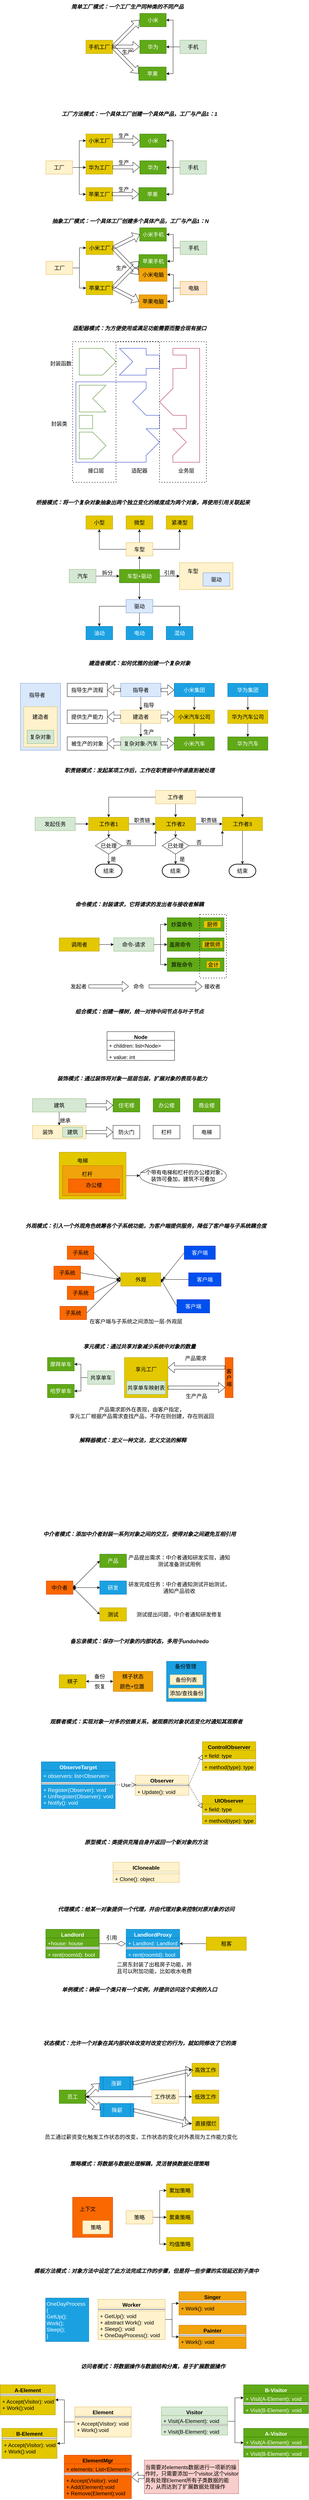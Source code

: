 <mxfile version="15.9.6" type="github">
  <diagram id="iyDOpT2Ew365FAsYk_m5" name="第 1 页">
    <mxGraphModel dx="1865" dy="1701" grid="1" gridSize="10" guides="1" tooltips="1" connect="1" arrows="1" fold="1" page="1" pageScale="1" pageWidth="827" pageHeight="1169" math="0" shadow="0">
      <root>
        <mxCell id="0" />
        <mxCell id="1" parent="0" />
        <mxCell id="OJmhvPo5MTYnkoxAkSBA-326" style="edgeStyle=orthogonalEdgeStyle;rounded=0;orthogonalLoop=1;jettySize=auto;html=1;entryX=0;entryY=0.5;entryDx=0;entryDy=0;fontSize=16;" edge="1" parent="1" source="OJmhvPo5MTYnkoxAkSBA-1" target="OJmhvPo5MTYnkoxAkSBA-2">
          <mxGeometry relative="1" as="geometry" />
        </mxCell>
        <mxCell id="OJmhvPo5MTYnkoxAkSBA-327" style="edgeStyle=orthogonalEdgeStyle;rounded=0;orthogonalLoop=1;jettySize=auto;html=1;entryX=0;entryY=0.5;entryDx=0;entryDy=0;fontSize=16;" edge="1" parent="1" source="OJmhvPo5MTYnkoxAkSBA-1" target="OJmhvPo5MTYnkoxAkSBA-3">
          <mxGeometry relative="1" as="geometry" />
        </mxCell>
        <mxCell id="OJmhvPo5MTYnkoxAkSBA-1" value="&lt;font style=&quot;font-size: 16px&quot;&gt;工厂&lt;/font&gt;" style="rounded=0;whiteSpace=wrap;html=1;fillColor=#fff2cc;strokeColor=#d6b656;" vertex="1" parent="1">
          <mxGeometry x="120.5" y="180" width="80" height="40" as="geometry" />
        </mxCell>
        <mxCell id="OJmhvPo5MTYnkoxAkSBA-2" value="&lt;font style=&quot;font-size: 16px&quot;&gt;小米工厂&lt;/font&gt;" style="rounded=0;whiteSpace=wrap;html=1;fillColor=#e3c800;strokeColor=#B09500;fontColor=#000000;" vertex="1" parent="1">
          <mxGeometry x="240.5" y="120" width="81" height="40" as="geometry" />
        </mxCell>
        <mxCell id="OJmhvPo5MTYnkoxAkSBA-3" value="&lt;font style=&quot;font-size: 16px&quot;&gt;苹果工厂&lt;/font&gt;" style="rounded=0;whiteSpace=wrap;html=1;fillColor=#e3c800;strokeColor=#B09500;fontColor=#000000;" vertex="1" parent="1">
          <mxGeometry x="240.5" y="240" width="80" height="40" as="geometry" />
        </mxCell>
        <mxCell id="OJmhvPo5MTYnkoxAkSBA-332" style="edgeStyle=orthogonalEdgeStyle;rounded=0;orthogonalLoop=1;jettySize=auto;html=1;entryX=1;entryY=0.5;entryDx=0;entryDy=0;fontSize=16;" edge="1" parent="1" source="OJmhvPo5MTYnkoxAkSBA-4" target="OJmhvPo5MTYnkoxAkSBA-5">
          <mxGeometry relative="1" as="geometry" />
        </mxCell>
        <mxCell id="OJmhvPo5MTYnkoxAkSBA-333" style="edgeStyle=orthogonalEdgeStyle;rounded=0;orthogonalLoop=1;jettySize=auto;html=1;entryX=1;entryY=0.5;entryDx=0;entryDy=0;fontSize=16;" edge="1" parent="1" source="OJmhvPo5MTYnkoxAkSBA-4" target="OJmhvPo5MTYnkoxAkSBA-6">
          <mxGeometry relative="1" as="geometry" />
        </mxCell>
        <mxCell id="OJmhvPo5MTYnkoxAkSBA-4" value="手机" style="rounded=0;whiteSpace=wrap;html=1;fontSize=16;fillColor=#d5e8d4;strokeColor=#82b366;" vertex="1" parent="1">
          <mxGeometry x="521.5" y="120" width="80" height="40" as="geometry" />
        </mxCell>
        <mxCell id="OJmhvPo5MTYnkoxAkSBA-5" value="小米手机" style="rounded=0;whiteSpace=wrap;html=1;fontSize=16;fillColor=#60a917;strokeColor=#2D7600;fontColor=#ffffff;" vertex="1" parent="1">
          <mxGeometry x="400.5" y="80" width="80" height="40" as="geometry" />
        </mxCell>
        <mxCell id="OJmhvPo5MTYnkoxAkSBA-6" value="苹果手机" style="rounded=0;whiteSpace=wrap;html=1;fontSize=16;fillColor=#60a917;strokeColor=#2D7600;fontColor=#ffffff;" vertex="1" parent="1">
          <mxGeometry x="398.5" y="160" width="84" height="40" as="geometry" />
        </mxCell>
        <mxCell id="OJmhvPo5MTYnkoxAkSBA-20" value="生产" style="text;html=1;strokeColor=none;fillColor=none;align=center;verticalAlign=middle;whiteSpace=wrap;rounded=0;fontSize=16;" vertex="1" parent="1">
          <mxGeometry x="315.5" y="190" width="60" height="20" as="geometry" />
        </mxCell>
        <mxCell id="OJmhvPo5MTYnkoxAkSBA-24" value="抽象工厂模式：&lt;b style=&quot;font-style: normal&quot;&gt;&lt;i&gt;一个具体工厂创建多个具体产品，工厂与产品1：N&lt;/i&gt;&lt;/b&gt;" style="text;html=1;align=center;verticalAlign=middle;whiteSpace=wrap;rounded=0;fontSize=16;fontStyle=3" vertex="1" parent="1">
          <mxGeometry x="93" y="40" width="560" height="40" as="geometry" />
        </mxCell>
        <mxCell id="OJmhvPo5MTYnkoxAkSBA-29" value="&lt;b&gt;&lt;i&gt;适配器模式：为方便使用或满足功能需要而整合现有接口&lt;/i&gt;&lt;/b&gt;" style="text;html=1;strokeColor=none;fillColor=none;align=center;verticalAlign=middle;whiteSpace=wrap;rounded=0;fontSize=16;" vertex="1" parent="1">
          <mxGeometry x="120" y="360" width="560" height="40" as="geometry" />
        </mxCell>
        <mxCell id="OJmhvPo5MTYnkoxAkSBA-30" value="" style="endArrow=none;html=1;rounded=0;fontSize=16;fillColor=#60a917;strokeColor=#2D7600;" edge="1" parent="1">
          <mxGeometry width="50" height="50" relative="1" as="geometry">
            <mxPoint x="220" y="480" as="sourcePoint" />
            <mxPoint x="220" y="480" as="targetPoint" />
            <Array as="points">
              <mxPoint x="220" y="520" />
              <mxPoint x="290" y="520" />
              <mxPoint x="330" y="480" />
              <mxPoint x="290" y="440" />
              <mxPoint x="220" y="440" />
            </Array>
          </mxGeometry>
        </mxCell>
        <mxCell id="OJmhvPo5MTYnkoxAkSBA-31" value="" style="endArrow=none;html=1;rounded=0;fontSize=16;fillColor=#0050ef;strokeColor=#001DBC;" edge="1" parent="1">
          <mxGeometry width="50" height="50" relative="1" as="geometry">
            <mxPoint x="380" y="480" as="sourcePoint" />
            <mxPoint x="380" y="480" as="targetPoint" />
            <Array as="points">
              <mxPoint x="340" y="520" />
              <mxPoint x="420" y="520" />
              <mxPoint x="420" y="500" />
              <mxPoint x="460" y="500" />
              <mxPoint x="460" y="460" />
              <mxPoint x="420" y="460" />
              <mxPoint x="420" y="440" />
              <mxPoint x="340" y="440" />
            </Array>
          </mxGeometry>
        </mxCell>
        <mxCell id="OJmhvPo5MTYnkoxAkSBA-33" value="" style="endArrow=none;html=1;rounded=0;fontSize=16;fillColor=#d80073;strokeColor=#A50040;" edge="1" parent="1">
          <mxGeometry width="50" height="50" relative="1" as="geometry">
            <mxPoint x="580" y="780" as="sourcePoint" />
            <mxPoint x="580" y="780" as="targetPoint" />
            <Array as="points">
              <mxPoint x="580" y="440" />
              <mxPoint x="500" y="440" />
              <mxPoint x="500" y="460" />
              <mxPoint x="540" y="460" />
              <mxPoint x="540" y="480" />
              <mxPoint x="540" y="500" />
              <mxPoint x="500" y="500" />
              <mxPoint x="500" y="520" />
              <mxPoint x="500" y="560" />
              <mxPoint x="460" y="600" />
              <mxPoint x="500" y="640" />
              <mxPoint x="540" y="640" />
              <mxPoint x="540" y="680" />
              <mxPoint x="500" y="680" />
              <mxPoint x="540" y="720" />
              <mxPoint x="500" y="760" />
              <mxPoint x="500" y="780" />
            </Array>
          </mxGeometry>
        </mxCell>
        <mxCell id="OJmhvPo5MTYnkoxAkSBA-35" value="" style="endArrow=none;html=1;rounded=0;fontSize=16;fillColor=#0050ef;strokeColor=#001DBC;" edge="1" parent="1">
          <mxGeometry width="50" height="50" relative="1" as="geometry">
            <mxPoint x="420" y="780" as="sourcePoint" />
            <mxPoint x="420" y="780" as="targetPoint" />
            <Array as="points">
              <mxPoint x="420" y="760" />
              <mxPoint x="460" y="720" />
              <mxPoint x="420" y="680" />
              <mxPoint x="460" y="680" />
              <mxPoint x="460" y="640" />
              <mxPoint x="420" y="640" />
              <mxPoint x="380" y="600" />
              <mxPoint x="420" y="560" />
              <mxPoint x="420" y="540" />
              <mxPoint x="210" y="540" />
              <mxPoint x="210" y="780" />
            </Array>
          </mxGeometry>
        </mxCell>
        <mxCell id="OJmhvPo5MTYnkoxAkSBA-36" value="" style="endArrow=none;html=1;rounded=0;fontSize=16;fillColor=#60a917;strokeColor=#2D7600;" edge="1" parent="1">
          <mxGeometry width="50" height="50" relative="1" as="geometry">
            <mxPoint x="300" y="630" as="sourcePoint" />
            <mxPoint x="300" y="630" as="targetPoint" />
            <Array as="points">
              <mxPoint x="220" y="630" />
              <mxPoint x="220" y="550" />
              <mxPoint x="300" y="550" />
              <mxPoint x="260" y="590" />
            </Array>
          </mxGeometry>
        </mxCell>
        <mxCell id="OJmhvPo5MTYnkoxAkSBA-37" value="" style="endArrow=none;html=1;rounded=0;fontSize=16;fillColor=#60a917;strokeColor=#2D7600;" edge="1" parent="1">
          <mxGeometry width="50" height="50" relative="1" as="geometry">
            <mxPoint x="220" y="770" as="sourcePoint" />
            <mxPoint x="220" y="770" as="targetPoint" />
            <Array as="points">
              <mxPoint x="260" y="770" />
              <mxPoint x="300" y="730" />
              <mxPoint x="260" y="690" />
              <mxPoint x="220" y="690" />
            </Array>
          </mxGeometry>
        </mxCell>
        <mxCell id="OJmhvPo5MTYnkoxAkSBA-38" value="" style="endArrow=none;html=1;rounded=0;fontSize=16;fillColor=#60a917;strokeColor=#2D7600;" edge="1" parent="1">
          <mxGeometry width="50" height="50" relative="1" as="geometry">
            <mxPoint x="220" y="680" as="sourcePoint" />
            <mxPoint x="220" y="680" as="targetPoint" />
            <Array as="points">
              <mxPoint x="260" y="680" />
              <mxPoint x="260" y="640" />
              <mxPoint x="220" y="640" />
            </Array>
          </mxGeometry>
        </mxCell>
        <mxCell id="OJmhvPo5MTYnkoxAkSBA-39" value="业务层" style="text;html=1;strokeColor=none;fillColor=none;align=center;verticalAlign=middle;whiteSpace=wrap;rounded=0;fontSize=16;" vertex="1" parent="1">
          <mxGeometry x="510" y="790" width="60" height="30" as="geometry" />
        </mxCell>
        <mxCell id="OJmhvPo5MTYnkoxAkSBA-40" value="适配器" style="text;html=1;strokeColor=none;fillColor=none;align=center;verticalAlign=middle;whiteSpace=wrap;rounded=0;fontSize=16;" vertex="1" parent="1">
          <mxGeometry x="370" y="790" width="60" height="30" as="geometry" />
        </mxCell>
        <mxCell id="OJmhvPo5MTYnkoxAkSBA-41" value="接口层" style="text;html=1;strokeColor=none;fillColor=none;align=center;verticalAlign=middle;whiteSpace=wrap;rounded=0;fontSize=16;" vertex="1" parent="1">
          <mxGeometry x="240" y="790" width="60" height="30" as="geometry" />
        </mxCell>
        <mxCell id="OJmhvPo5MTYnkoxAkSBA-42" value="封装类" style="text;html=1;strokeColor=none;fillColor=none;align=center;verticalAlign=middle;whiteSpace=wrap;rounded=0;fontSize=16;" vertex="1" parent="1">
          <mxGeometry x="130" y="650" width="60" height="30" as="geometry" />
        </mxCell>
        <mxCell id="OJmhvPo5MTYnkoxAkSBA-43" value="封装函数" style="text;html=1;strokeColor=none;fillColor=none;align=center;verticalAlign=middle;whiteSpace=wrap;rounded=0;fontSize=16;" vertex="1" parent="1">
          <mxGeometry x="120" y="470" width="90" height="30" as="geometry" />
        </mxCell>
        <mxCell id="OJmhvPo5MTYnkoxAkSBA-44" value="桥接模式：将一个复杂对象抽象出两个独立变化的维度成为两个对象，再使用引用关联起来" style="text;html=1;strokeColor=none;fillColor=none;align=center;verticalAlign=middle;whiteSpace=wrap;rounded=0;fontSize=16;fontStyle=3" vertex="1" parent="1">
          <mxGeometry x="80" y="880" width="660" height="40" as="geometry" />
        </mxCell>
        <mxCell id="OJmhvPo5MTYnkoxAkSBA-64" style="edgeStyle=orthogonalEdgeStyle;rounded=0;orthogonalLoop=1;jettySize=auto;html=1;entryX=0.5;entryY=0;entryDx=0;entryDy=0;fontSize=16;" edge="1" parent="1" source="OJmhvPo5MTYnkoxAkSBA-45" target="OJmhvPo5MTYnkoxAkSBA-50">
          <mxGeometry relative="1" as="geometry">
            <mxPoint x="400" y="1260" as="targetPoint" />
          </mxGeometry>
        </mxCell>
        <mxCell id="OJmhvPo5MTYnkoxAkSBA-72" style="edgeStyle=orthogonalEdgeStyle;rounded=0;orthogonalLoop=1;jettySize=auto;html=1;entryX=0.5;entryY=0;entryDx=0;entryDy=0;fontSize=16;" edge="1" parent="1" source="OJmhvPo5MTYnkoxAkSBA-45" target="OJmhvPo5MTYnkoxAkSBA-51">
          <mxGeometry relative="1" as="geometry" />
        </mxCell>
        <mxCell id="OJmhvPo5MTYnkoxAkSBA-73" style="edgeStyle=orthogonalEdgeStyle;rounded=0;orthogonalLoop=1;jettySize=auto;html=1;entryX=0.5;entryY=0;entryDx=0;entryDy=0;fontSize=16;" edge="1" parent="1" source="OJmhvPo5MTYnkoxAkSBA-45" target="OJmhvPo5MTYnkoxAkSBA-55">
          <mxGeometry relative="1" as="geometry" />
        </mxCell>
        <mxCell id="OJmhvPo5MTYnkoxAkSBA-45" value="驱动" style="rounded=0;whiteSpace=wrap;html=1;fontSize=16;fillColor=#dae8fc;strokeColor=#6c8ebf;" vertex="1" parent="1">
          <mxGeometry x="360" y="1190" width="80" height="40" as="geometry" />
        </mxCell>
        <mxCell id="OJmhvPo5MTYnkoxAkSBA-63" style="edgeStyle=orthogonalEdgeStyle;rounded=0;orthogonalLoop=1;jettySize=auto;html=1;entryX=0.5;entryY=1;entryDx=0;entryDy=0;fontSize=16;" edge="1" parent="1" source="OJmhvPo5MTYnkoxAkSBA-46" target="OJmhvPo5MTYnkoxAkSBA-48">
          <mxGeometry relative="1" as="geometry">
            <mxPoint x="400" y="990" as="targetPoint" />
          </mxGeometry>
        </mxCell>
        <mxCell id="OJmhvPo5MTYnkoxAkSBA-69" style="edgeStyle=orthogonalEdgeStyle;rounded=0;orthogonalLoop=1;jettySize=auto;html=1;entryX=0.5;entryY=1;entryDx=0;entryDy=0;fontSize=16;" edge="1" parent="1" source="OJmhvPo5MTYnkoxAkSBA-46" target="OJmhvPo5MTYnkoxAkSBA-49">
          <mxGeometry relative="1" as="geometry" />
        </mxCell>
        <mxCell id="OJmhvPo5MTYnkoxAkSBA-70" style="edgeStyle=orthogonalEdgeStyle;rounded=0;orthogonalLoop=1;jettySize=auto;html=1;entryX=0.5;entryY=1;entryDx=0;entryDy=0;fontSize=16;" edge="1" parent="1" source="OJmhvPo5MTYnkoxAkSBA-46" target="OJmhvPo5MTYnkoxAkSBA-56">
          <mxGeometry relative="1" as="geometry" />
        </mxCell>
        <mxCell id="OJmhvPo5MTYnkoxAkSBA-46" value="车型" style="rounded=0;whiteSpace=wrap;html=1;fontSize=16;fillColor=#fff2cc;strokeColor=#d6b656;" vertex="1" parent="1">
          <mxGeometry x="360" y="1020" width="80" height="40" as="geometry" />
        </mxCell>
        <mxCell id="OJmhvPo5MTYnkoxAkSBA-68" style="edgeStyle=orthogonalEdgeStyle;rounded=0;orthogonalLoop=1;jettySize=auto;html=1;entryX=0;entryY=0.5;entryDx=0;entryDy=0;fontSize=16;" edge="1" parent="1" source="OJmhvPo5MTYnkoxAkSBA-54" target="OJmhvPo5MTYnkoxAkSBA-65">
          <mxGeometry relative="1" as="geometry" />
        </mxCell>
        <mxCell id="OJmhvPo5MTYnkoxAkSBA-54" value="汽车" style="rounded=0;whiteSpace=wrap;html=1;fontSize=16;fillColor=#d5e8d4;strokeColor=#82b366;" vertex="1" parent="1">
          <mxGeometry x="190" y="1100" width="80" height="40" as="geometry" />
        </mxCell>
        <mxCell id="OJmhvPo5MTYnkoxAkSBA-50" value="电动" style="rounded=0;whiteSpace=wrap;html=1;fontSize=16;fillColor=#1ba1e2;fontColor=#ffffff;strokeColor=#006EAF;" vertex="1" parent="1">
          <mxGeometry x="360" y="1270" width="80" height="40" as="geometry" />
        </mxCell>
        <mxCell id="OJmhvPo5MTYnkoxAkSBA-51" value="油动" style="rounded=0;whiteSpace=wrap;html=1;fontSize=16;fillColor=#1ba1e2;fontColor=#ffffff;strokeColor=#006EAF;" vertex="1" parent="1">
          <mxGeometry x="240" y="1270" width="80" height="40" as="geometry" />
        </mxCell>
        <mxCell id="OJmhvPo5MTYnkoxAkSBA-55" value="混动" style="rounded=0;whiteSpace=wrap;html=1;fontSize=16;fillColor=#1ba1e2;fontColor=#ffffff;strokeColor=#006EAF;" vertex="1" parent="1">
          <mxGeometry x="480" y="1270" width="80" height="40" as="geometry" />
        </mxCell>
        <mxCell id="OJmhvPo5MTYnkoxAkSBA-48" value="小型" style="rounded=0;whiteSpace=wrap;html=1;fontSize=16;fillColor=#e3c800;fontColor=#000000;strokeColor=#B09500;" vertex="1" parent="1">
          <mxGeometry x="240" y="940" width="80" height="40" as="geometry" />
        </mxCell>
        <mxCell id="OJmhvPo5MTYnkoxAkSBA-49" value="微型" style="rounded=0;whiteSpace=wrap;html=1;fontSize=16;fillColor=#e3c800;fontColor=#000000;strokeColor=#B09500;" vertex="1" parent="1">
          <mxGeometry x="360" y="940" width="80" height="40" as="geometry" />
        </mxCell>
        <mxCell id="OJmhvPo5MTYnkoxAkSBA-56" value="紧凑型" style="rounded=0;whiteSpace=wrap;html=1;fontSize=16;fillColor=#e3c800;fontColor=#000000;strokeColor=#B09500;" vertex="1" parent="1">
          <mxGeometry x="480" y="940" width="80" height="40" as="geometry" />
        </mxCell>
        <mxCell id="OJmhvPo5MTYnkoxAkSBA-66" style="edgeStyle=orthogonalEdgeStyle;rounded=0;orthogonalLoop=1;jettySize=auto;html=1;entryX=0.5;entryY=0;entryDx=0;entryDy=0;fontSize=16;" edge="1" parent="1" source="OJmhvPo5MTYnkoxAkSBA-65" target="OJmhvPo5MTYnkoxAkSBA-45">
          <mxGeometry relative="1" as="geometry" />
        </mxCell>
        <mxCell id="OJmhvPo5MTYnkoxAkSBA-67" style="edgeStyle=orthogonalEdgeStyle;rounded=0;orthogonalLoop=1;jettySize=auto;html=1;entryX=0.5;entryY=1;entryDx=0;entryDy=0;fontSize=16;" edge="1" parent="1" source="OJmhvPo5MTYnkoxAkSBA-65" target="OJmhvPo5MTYnkoxAkSBA-46">
          <mxGeometry relative="1" as="geometry" />
        </mxCell>
        <mxCell id="OJmhvPo5MTYnkoxAkSBA-78" style="edgeStyle=orthogonalEdgeStyle;rounded=0;orthogonalLoop=1;jettySize=auto;html=1;entryX=0;entryY=0.5;entryDx=0;entryDy=0;fontSize=16;" edge="1" parent="1" source="OJmhvPo5MTYnkoxAkSBA-65" target="OJmhvPo5MTYnkoxAkSBA-75">
          <mxGeometry relative="1" as="geometry" />
        </mxCell>
        <mxCell id="OJmhvPo5MTYnkoxAkSBA-65" value="车型+驱动" style="rounded=0;whiteSpace=wrap;html=1;fontSize=16;fillColor=#60a917;fontColor=#ffffff;strokeColor=#2D7600;" vertex="1" parent="1">
          <mxGeometry x="340" y="1100" width="120" height="40" as="geometry" />
        </mxCell>
        <mxCell id="OJmhvPo5MTYnkoxAkSBA-74" value="拆分" style="text;html=1;strokeColor=none;fillColor=none;align=center;verticalAlign=middle;whiteSpace=wrap;rounded=0;fontSize=16;" vertex="1" parent="1">
          <mxGeometry x="274" y="1100" width="60" height="20" as="geometry" />
        </mxCell>
        <mxCell id="OJmhvPo5MTYnkoxAkSBA-75" value="" style="rounded=0;whiteSpace=wrap;html=1;fontSize=16;fillColor=#fff2cc;strokeColor=#d6b656;" vertex="1" parent="1">
          <mxGeometry x="520" y="1080" width="160" height="80" as="geometry" />
        </mxCell>
        <mxCell id="OJmhvPo5MTYnkoxAkSBA-76" value="驱动" style="rounded=0;whiteSpace=wrap;html=1;fontSize=16;fillColor=#dae8fc;strokeColor=#6c8ebf;" vertex="1" parent="1">
          <mxGeometry x="590" y="1110" width="80" height="40" as="geometry" />
        </mxCell>
        <mxCell id="OJmhvPo5MTYnkoxAkSBA-77" value="车型" style="text;html=1;strokeColor=none;fillColor=none;align=center;verticalAlign=middle;whiteSpace=wrap;rounded=0;fontSize=16;" vertex="1" parent="1">
          <mxGeometry x="530" y="1090" width="60" height="30" as="geometry" />
        </mxCell>
        <mxCell id="OJmhvPo5MTYnkoxAkSBA-79" value="引用" style="text;html=1;strokeColor=none;fillColor=none;align=center;verticalAlign=middle;whiteSpace=wrap;rounded=0;fontSize=16;" vertex="1" parent="1">
          <mxGeometry x="460" y="1100" width="60" height="20" as="geometry" />
        </mxCell>
        <mxCell id="OJmhvPo5MTYnkoxAkSBA-80" value="建造者模式：如何优雅的创建一个复杂对象" style="text;html=1;strokeColor=none;fillColor=none;align=center;verticalAlign=middle;whiteSpace=wrap;rounded=0;fontSize=16;fontStyle=3" vertex="1" parent="1">
          <mxGeometry x="140" y="1360" width="520" height="40" as="geometry" />
        </mxCell>
        <mxCell id="OJmhvPo5MTYnkoxAkSBA-95" style="edgeStyle=orthogonalEdgeStyle;rounded=0;orthogonalLoop=1;jettySize=auto;html=1;entryX=0.5;entryY=0;entryDx=0;entryDy=0;fontSize=16;" edge="1" parent="1" source="OJmhvPo5MTYnkoxAkSBA-81" target="OJmhvPo5MTYnkoxAkSBA-88">
          <mxGeometry relative="1" as="geometry" />
        </mxCell>
        <mxCell id="OJmhvPo5MTYnkoxAkSBA-81" value="小米汽车公司" style="rounded=0;whiteSpace=wrap;html=1;fontSize=16;fillColor=#e3c800;fontColor=#000000;strokeColor=#B09500;" vertex="1" parent="1">
          <mxGeometry x="504" y="1520" width="120" height="40" as="geometry" />
        </mxCell>
        <mxCell id="OJmhvPo5MTYnkoxAkSBA-90" style="edgeStyle=orthogonalEdgeStyle;rounded=0;orthogonalLoop=1;jettySize=auto;html=1;exitX=0.5;exitY=1;exitDx=0;exitDy=0;entryX=0.5;entryY=0;entryDx=0;entryDy=0;fontSize=16;" edge="1" parent="1" source="OJmhvPo5MTYnkoxAkSBA-82" target="OJmhvPo5MTYnkoxAkSBA-86">
          <mxGeometry relative="1" as="geometry" />
        </mxCell>
        <mxCell id="OJmhvPo5MTYnkoxAkSBA-82" value="指导者" style="rounded=0;whiteSpace=wrap;html=1;fontSize=16;fillColor=#dae8fc;strokeColor=#6c8ebf;" vertex="1" parent="1">
          <mxGeometry x="344" y="1440" width="120" height="40" as="geometry" />
        </mxCell>
        <mxCell id="OJmhvPo5MTYnkoxAkSBA-83" value="复杂对象-汽车" style="rounded=0;whiteSpace=wrap;html=1;fontSize=16;fillColor=#d5e8d4;strokeColor=#82b366;" vertex="1" parent="1">
          <mxGeometry x="344" y="1600" width="120" height="40" as="geometry" />
        </mxCell>
        <mxCell id="OJmhvPo5MTYnkoxAkSBA-94" style="edgeStyle=orthogonalEdgeStyle;rounded=0;orthogonalLoop=1;jettySize=auto;html=1;entryX=0.5;entryY=0;entryDx=0;entryDy=0;fontSize=16;" edge="1" parent="1" source="OJmhvPo5MTYnkoxAkSBA-84" target="OJmhvPo5MTYnkoxAkSBA-81">
          <mxGeometry relative="1" as="geometry" />
        </mxCell>
        <mxCell id="OJmhvPo5MTYnkoxAkSBA-84" value="小米集团" style="rounded=0;whiteSpace=wrap;html=1;fontSize=16;fillColor=#1ba1e2;fontColor=#ffffff;strokeColor=#006EAF;" vertex="1" parent="1">
          <mxGeometry x="504" y="1440" width="120" height="40" as="geometry" />
        </mxCell>
        <mxCell id="OJmhvPo5MTYnkoxAkSBA-96" style="edgeStyle=orthogonalEdgeStyle;rounded=0;orthogonalLoop=1;jettySize=auto;html=1;entryX=0.5;entryY=0;entryDx=0;entryDy=0;fontSize=16;" edge="1" parent="1" source="OJmhvPo5MTYnkoxAkSBA-85" target="OJmhvPo5MTYnkoxAkSBA-87">
          <mxGeometry relative="1" as="geometry" />
        </mxCell>
        <mxCell id="OJmhvPo5MTYnkoxAkSBA-85" value="华为集团" style="rounded=0;whiteSpace=wrap;html=1;fontSize=16;fillColor=#1ba1e2;fontColor=#ffffff;strokeColor=#006EAF;" vertex="1" parent="1">
          <mxGeometry x="664" y="1440" width="120" height="40" as="geometry" />
        </mxCell>
        <mxCell id="OJmhvPo5MTYnkoxAkSBA-91" style="edgeStyle=orthogonalEdgeStyle;rounded=0;orthogonalLoop=1;jettySize=auto;html=1;exitX=0.5;exitY=1;exitDx=0;exitDy=0;entryX=0.5;entryY=0;entryDx=0;entryDy=0;fontSize=16;" edge="1" parent="1" source="OJmhvPo5MTYnkoxAkSBA-86" target="OJmhvPo5MTYnkoxAkSBA-83">
          <mxGeometry relative="1" as="geometry" />
        </mxCell>
        <mxCell id="OJmhvPo5MTYnkoxAkSBA-86" value="建造者" style="rounded=0;whiteSpace=wrap;html=1;fontSize=16;fillColor=#fff2cc;strokeColor=#d6b656;" vertex="1" parent="1">
          <mxGeometry x="344" y="1520" width="120" height="40" as="geometry" />
        </mxCell>
        <mxCell id="OJmhvPo5MTYnkoxAkSBA-97" style="edgeStyle=orthogonalEdgeStyle;rounded=0;orthogonalLoop=1;jettySize=auto;html=1;fontSize=16;" edge="1" parent="1" source="OJmhvPo5MTYnkoxAkSBA-87" target="OJmhvPo5MTYnkoxAkSBA-89">
          <mxGeometry relative="1" as="geometry" />
        </mxCell>
        <mxCell id="OJmhvPo5MTYnkoxAkSBA-87" value="华为汽车公司" style="rounded=0;whiteSpace=wrap;html=1;fontSize=16;fillColor=#e3c800;fontColor=#000000;strokeColor=#B09500;" vertex="1" parent="1">
          <mxGeometry x="664" y="1520" width="120" height="40" as="geometry" />
        </mxCell>
        <mxCell id="OJmhvPo5MTYnkoxAkSBA-88" value="小米汽车" style="rounded=0;whiteSpace=wrap;html=1;fontSize=16;fillColor=#60a917;fontColor=#ffffff;strokeColor=#2D7600;" vertex="1" parent="1">
          <mxGeometry x="504" y="1600" width="120" height="40" as="geometry" />
        </mxCell>
        <mxCell id="OJmhvPo5MTYnkoxAkSBA-89" value="华为汽车" style="rounded=0;whiteSpace=wrap;html=1;fontSize=16;fillColor=#60a917;fontColor=#ffffff;strokeColor=#2D7600;" vertex="1" parent="1">
          <mxGeometry x="664" y="1600" width="120" height="40" as="geometry" />
        </mxCell>
        <mxCell id="OJmhvPo5MTYnkoxAkSBA-92" value="指导" style="text;html=1;strokeColor=none;fillColor=none;align=center;verticalAlign=middle;whiteSpace=wrap;rounded=0;fontSize=16;" vertex="1" parent="1">
          <mxGeometry x="398" y="1490" width="60" height="30" as="geometry" />
        </mxCell>
        <mxCell id="OJmhvPo5MTYnkoxAkSBA-93" value="生产" style="text;html=1;strokeColor=none;fillColor=none;align=center;verticalAlign=middle;whiteSpace=wrap;rounded=0;fontSize=16;" vertex="1" parent="1">
          <mxGeometry x="398" y="1570" width="60" height="30" as="geometry" />
        </mxCell>
        <mxCell id="OJmhvPo5MTYnkoxAkSBA-98" value="" style="shape=flexArrow;endArrow=classic;html=1;rounded=0;fontSize=16;exitX=1;exitY=0.5;exitDx=0;exitDy=0;entryX=0;entryY=0.5;entryDx=0;entryDy=0;" edge="1" parent="1" source="OJmhvPo5MTYnkoxAkSBA-82" target="OJmhvPo5MTYnkoxAkSBA-84">
          <mxGeometry width="50" height="50" relative="1" as="geometry">
            <mxPoint x="474" y="1450" as="sourcePoint" />
            <mxPoint x="494" y="1490" as="targetPoint" />
          </mxGeometry>
        </mxCell>
        <mxCell id="OJmhvPo5MTYnkoxAkSBA-100" value="" style="shape=flexArrow;endArrow=classic;html=1;rounded=0;fontSize=16;exitX=1;exitY=0.5;exitDx=0;exitDy=0;entryX=0;entryY=0.5;entryDx=0;entryDy=0;" edge="1" parent="1">
          <mxGeometry width="50" height="50" relative="1" as="geometry">
            <mxPoint x="464" y="1539.5" as="sourcePoint" />
            <mxPoint x="504" y="1539.5" as="targetPoint" />
          </mxGeometry>
        </mxCell>
        <mxCell id="OJmhvPo5MTYnkoxAkSBA-101" value="" style="shape=flexArrow;endArrow=classic;html=1;rounded=0;fontSize=16;exitX=1;exitY=0.5;exitDx=0;exitDy=0;entryX=0;entryY=0.5;entryDx=0;entryDy=0;" edge="1" parent="1">
          <mxGeometry width="50" height="50" relative="1" as="geometry">
            <mxPoint x="464" y="1619.5" as="sourcePoint" />
            <mxPoint x="504" y="1619.5" as="targetPoint" />
          </mxGeometry>
        </mxCell>
        <mxCell id="OJmhvPo5MTYnkoxAkSBA-102" value="指导生产流程" style="rounded=0;whiteSpace=wrap;html=1;fontSize=16;" vertex="1" parent="1">
          <mxGeometry x="184" y="1440" width="120" height="40" as="geometry" />
        </mxCell>
        <mxCell id="OJmhvPo5MTYnkoxAkSBA-103" value="提供生产能力" style="rounded=0;whiteSpace=wrap;html=1;fontSize=16;" vertex="1" parent="1">
          <mxGeometry x="184" y="1520" width="120" height="40" as="geometry" />
        </mxCell>
        <mxCell id="OJmhvPo5MTYnkoxAkSBA-104" value="被生产的对象" style="rounded=0;whiteSpace=wrap;html=1;fontSize=16;" vertex="1" parent="1">
          <mxGeometry x="184" y="1600" width="120" height="40" as="geometry" />
        </mxCell>
        <mxCell id="OJmhvPo5MTYnkoxAkSBA-106" value="" style="shape=flexArrow;endArrow=classic;html=1;rounded=0;fontSize=16;exitX=0;exitY=0.5;exitDx=0;exitDy=0;entryX=1;entryY=0.5;entryDx=0;entryDy=0;" edge="1" parent="1" source="OJmhvPo5MTYnkoxAkSBA-83" target="OJmhvPo5MTYnkoxAkSBA-104">
          <mxGeometry width="50" height="50" relative="1" as="geometry">
            <mxPoint x="284" y="1660" as="sourcePoint" />
            <mxPoint x="324" y="1660" as="targetPoint" />
          </mxGeometry>
        </mxCell>
        <mxCell id="OJmhvPo5MTYnkoxAkSBA-107" value="" style="shape=flexArrow;endArrow=classic;html=1;rounded=0;fontSize=16;exitX=0;exitY=0.5;exitDx=0;exitDy=0;entryX=1;entryY=0.5;entryDx=0;entryDy=0;" edge="1" parent="1" source="OJmhvPo5MTYnkoxAkSBA-86" target="OJmhvPo5MTYnkoxAkSBA-103">
          <mxGeometry width="50" height="50" relative="1" as="geometry">
            <mxPoint x="284" y="1570" as="sourcePoint" />
            <mxPoint x="324" y="1570" as="targetPoint" />
          </mxGeometry>
        </mxCell>
        <mxCell id="OJmhvPo5MTYnkoxAkSBA-108" value="" style="shape=flexArrow;endArrow=classic;html=1;rounded=0;fontSize=16;exitX=0;exitY=0.5;exitDx=0;exitDy=0;entryX=1;entryY=0.5;entryDx=0;entryDy=0;" edge="1" parent="1" source="OJmhvPo5MTYnkoxAkSBA-82" target="OJmhvPo5MTYnkoxAkSBA-102">
          <mxGeometry width="50" height="50" relative="1" as="geometry">
            <mxPoint x="284" y="1489" as="sourcePoint" />
            <mxPoint x="324" y="1489" as="targetPoint" />
          </mxGeometry>
        </mxCell>
        <mxCell id="OJmhvPo5MTYnkoxAkSBA-109" value="" style="endArrow=none;dashed=1;html=1;dashPattern=1 3;strokeWidth=2;rounded=0;fontSize=16;" edge="1" parent="1">
          <mxGeometry width="50" height="50" relative="1" as="geometry">
            <mxPoint x="330" y="840" as="sourcePoint" />
            <mxPoint x="330" y="840" as="targetPoint" />
            <Array as="points">
              <mxPoint x="330" y="420" />
              <mxPoint x="460" y="420" />
              <mxPoint x="460" y="630" />
              <mxPoint x="460" y="840" />
              <mxPoint x="600" y="840" />
              <mxPoint x="600" y="420" />
              <mxPoint x="200" y="420" />
              <mxPoint x="200" y="840" />
            </Array>
          </mxGeometry>
        </mxCell>
        <mxCell id="OJmhvPo5MTYnkoxAkSBA-110" value="" style="rounded=0;whiteSpace=wrap;html=1;fontSize=16;fillColor=#dae8fc;strokeColor=#6c8ebf;" vertex="1" parent="1">
          <mxGeometry x="44" y="1440" width="120" height="200" as="geometry" />
        </mxCell>
        <mxCell id="OJmhvPo5MTYnkoxAkSBA-111" value="" style="rounded=0;whiteSpace=wrap;html=1;fontSize=16;fillColor=#fff2cc;strokeColor=#d6b656;" vertex="1" parent="1">
          <mxGeometry x="54" y="1510" width="100" height="120" as="geometry" />
        </mxCell>
        <mxCell id="OJmhvPo5MTYnkoxAkSBA-112" value="复杂对象" style="rounded=0;whiteSpace=wrap;html=1;fontSize=16;fillColor=#d5e8d4;strokeColor=#82b366;" vertex="1" parent="1">
          <mxGeometry x="64" y="1580" width="80" height="40" as="geometry" />
        </mxCell>
        <mxCell id="OJmhvPo5MTYnkoxAkSBA-113" value="指导者" style="text;html=1;strokeColor=none;fillColor=none;align=center;verticalAlign=middle;whiteSpace=wrap;rounded=0;fontSize=16;" vertex="1" parent="1">
          <mxGeometry x="64" y="1460" width="60" height="30" as="geometry" />
        </mxCell>
        <mxCell id="OJmhvPo5MTYnkoxAkSBA-114" value="建造者" style="text;html=1;strokeColor=none;fillColor=none;align=center;verticalAlign=middle;whiteSpace=wrap;rounded=0;fontSize=16;" vertex="1" parent="1">
          <mxGeometry x="74" y="1525" width="60" height="30" as="geometry" />
        </mxCell>
        <mxCell id="OJmhvPo5MTYnkoxAkSBA-115" value="职责链模式：发起某项工作后，工作在职责链中传递直到被处理" style="text;html=1;strokeColor=none;fillColor=none;align=center;verticalAlign=middle;whiteSpace=wrap;rounded=0;fontSize=16;fontStyle=3" vertex="1" parent="1">
          <mxGeometry x="80" y="1680" width="640" height="40" as="geometry" />
        </mxCell>
        <mxCell id="OJmhvPo5MTYnkoxAkSBA-127" style="edgeStyle=orthogonalEdgeStyle;rounded=0;orthogonalLoop=1;jettySize=auto;html=1;entryX=0.5;entryY=0;entryDx=0;entryDy=0;fontSize=16;" edge="1" parent="1" source="OJmhvPo5MTYnkoxAkSBA-116" target="OJmhvPo5MTYnkoxAkSBA-118">
          <mxGeometry relative="1" as="geometry" />
        </mxCell>
        <mxCell id="OJmhvPo5MTYnkoxAkSBA-128" style="edgeStyle=orthogonalEdgeStyle;rounded=0;orthogonalLoop=1;jettySize=auto;html=1;entryX=0.5;entryY=0;entryDx=0;entryDy=0;fontSize=16;" edge="1" parent="1" source="OJmhvPo5MTYnkoxAkSBA-116" target="OJmhvPo5MTYnkoxAkSBA-119">
          <mxGeometry relative="1" as="geometry" />
        </mxCell>
        <mxCell id="OJmhvPo5MTYnkoxAkSBA-129" style="edgeStyle=orthogonalEdgeStyle;rounded=0;orthogonalLoop=1;jettySize=auto;html=1;entryX=0.5;entryY=0;entryDx=0;entryDy=0;fontSize=16;" edge="1" parent="1" source="OJmhvPo5MTYnkoxAkSBA-116" target="OJmhvPo5MTYnkoxAkSBA-117">
          <mxGeometry relative="1" as="geometry" />
        </mxCell>
        <mxCell id="OJmhvPo5MTYnkoxAkSBA-116" value="工作者" style="rounded=0;whiteSpace=wrap;html=1;fontSize=16;fillColor=#fff2cc;strokeColor=#d6b656;" vertex="1" parent="1">
          <mxGeometry x="448" y="1760" width="120" height="40" as="geometry" />
        </mxCell>
        <mxCell id="OJmhvPo5MTYnkoxAkSBA-137" style="edgeStyle=orthogonalEdgeStyle;rounded=0;orthogonalLoop=1;jettySize=auto;html=1;entryX=0.5;entryY=0;entryDx=0;entryDy=0;fontSize=16;entryPerimeter=0;" edge="1" parent="1" source="OJmhvPo5MTYnkoxAkSBA-117" target="OJmhvPo5MTYnkoxAkSBA-144">
          <mxGeometry relative="1" as="geometry">
            <mxPoint x="708" y="1900" as="targetPoint" />
          </mxGeometry>
        </mxCell>
        <mxCell id="OJmhvPo5MTYnkoxAkSBA-117" value="工作者3" style="rounded=0;whiteSpace=wrap;html=1;fontSize=16;fillColor=#e3c800;fontColor=#000000;strokeColor=#B09500;" vertex="1" parent="1">
          <mxGeometry x="648" y="1840" width="120" height="40" as="geometry" />
        </mxCell>
        <mxCell id="OJmhvPo5MTYnkoxAkSBA-121" style="edgeStyle=orthogonalEdgeStyle;rounded=0;orthogonalLoop=1;jettySize=auto;html=1;entryX=0;entryY=0.5;entryDx=0;entryDy=0;fontSize=16;" edge="1" parent="1" source="OJmhvPo5MTYnkoxAkSBA-118" target="OJmhvPo5MTYnkoxAkSBA-117">
          <mxGeometry relative="1" as="geometry" />
        </mxCell>
        <mxCell id="OJmhvPo5MTYnkoxAkSBA-135" style="edgeStyle=orthogonalEdgeStyle;rounded=0;orthogonalLoop=1;jettySize=auto;html=1;exitX=0.5;exitY=1;exitDx=0;exitDy=0;fontSize=16;" edge="1" parent="1" source="OJmhvPo5MTYnkoxAkSBA-118" target="OJmhvPo5MTYnkoxAkSBA-131">
          <mxGeometry relative="1" as="geometry" />
        </mxCell>
        <mxCell id="OJmhvPo5MTYnkoxAkSBA-118" value="工作者2" style="rounded=0;whiteSpace=wrap;html=1;fontSize=16;fillColor=#e3c800;fontColor=#000000;strokeColor=#B09500;" vertex="1" parent="1">
          <mxGeometry x="448" y="1840" width="120" height="40" as="geometry" />
        </mxCell>
        <mxCell id="OJmhvPo5MTYnkoxAkSBA-125" style="edgeStyle=orthogonalEdgeStyle;rounded=0;orthogonalLoop=1;jettySize=auto;html=1;entryX=0;entryY=0.5;entryDx=0;entryDy=0;fontSize=16;" edge="1" parent="1" source="OJmhvPo5MTYnkoxAkSBA-119" target="OJmhvPo5MTYnkoxAkSBA-118">
          <mxGeometry relative="1" as="geometry" />
        </mxCell>
        <mxCell id="OJmhvPo5MTYnkoxAkSBA-133" style="edgeStyle=orthogonalEdgeStyle;rounded=0;orthogonalLoop=1;jettySize=auto;html=1;exitX=0.5;exitY=1;exitDx=0;exitDy=0;entryX=0.5;entryY=0;entryDx=0;entryDy=0;fontSize=16;" edge="1" parent="1" source="OJmhvPo5MTYnkoxAkSBA-119" target="OJmhvPo5MTYnkoxAkSBA-130">
          <mxGeometry relative="1" as="geometry" />
        </mxCell>
        <mxCell id="OJmhvPo5MTYnkoxAkSBA-119" value="工作者1" style="rounded=0;whiteSpace=wrap;html=1;fontSize=16;fillColor=#e3c800;fontColor=#000000;strokeColor=#B09500;" vertex="1" parent="1">
          <mxGeometry x="248" y="1840" width="120" height="40" as="geometry" />
        </mxCell>
        <mxCell id="OJmhvPo5MTYnkoxAkSBA-123" value="职责链" style="text;html=1;strokeColor=none;fillColor=none;align=center;verticalAlign=middle;whiteSpace=wrap;rounded=0;fontSize=16;" vertex="1" parent="1">
          <mxGeometry x="578" y="1834" width="60" height="30" as="geometry" />
        </mxCell>
        <mxCell id="OJmhvPo5MTYnkoxAkSBA-122" value="职责链" style="text;html=1;strokeColor=none;fillColor=none;align=center;verticalAlign=middle;whiteSpace=wrap;rounded=0;fontSize=16;" vertex="1" parent="1">
          <mxGeometry x="378" y="1834" width="60" height="30" as="geometry" />
        </mxCell>
        <mxCell id="OJmhvPo5MTYnkoxAkSBA-155" value="" style="edgeStyle=orthogonalEdgeStyle;rounded=0;orthogonalLoop=1;jettySize=auto;html=1;fontSize=16;" edge="1" parent="1" source="OJmhvPo5MTYnkoxAkSBA-126" target="OJmhvPo5MTYnkoxAkSBA-119">
          <mxGeometry relative="1" as="geometry" />
        </mxCell>
        <mxCell id="OJmhvPo5MTYnkoxAkSBA-126" value="发起任务" style="rounded=0;whiteSpace=wrap;html=1;fontSize=16;fillColor=#d5e8d4;strokeColor=#82b366;" vertex="1" parent="1">
          <mxGeometry x="88" y="1840" width="120" height="40" as="geometry" />
        </mxCell>
        <mxCell id="OJmhvPo5MTYnkoxAkSBA-134" style="edgeStyle=orthogonalEdgeStyle;rounded=0;orthogonalLoop=1;jettySize=auto;html=1;exitX=1;exitY=0.5;exitDx=0;exitDy=0;entryX=0;entryY=1;entryDx=0;entryDy=0;fontSize=16;" edge="1" parent="1" source="OJmhvPo5MTYnkoxAkSBA-130" target="OJmhvPo5MTYnkoxAkSBA-118">
          <mxGeometry relative="1" as="geometry" />
        </mxCell>
        <mxCell id="OJmhvPo5MTYnkoxAkSBA-145" style="edgeStyle=orthogonalEdgeStyle;rounded=0;orthogonalLoop=1;jettySize=auto;html=1;exitX=0.5;exitY=1;exitDx=0;exitDy=0;entryX=0.5;entryY=0;entryDx=0;entryDy=0;entryPerimeter=0;fontSize=16;" edge="1" parent="1" source="OJmhvPo5MTYnkoxAkSBA-130" target="OJmhvPo5MTYnkoxAkSBA-142">
          <mxGeometry relative="1" as="geometry" />
        </mxCell>
        <mxCell id="OJmhvPo5MTYnkoxAkSBA-130" value="已处理" style="rhombus;whiteSpace=wrap;html=1;fontSize=16;" vertex="1" parent="1">
          <mxGeometry x="268" y="1900" width="80" height="50" as="geometry" />
        </mxCell>
        <mxCell id="OJmhvPo5MTYnkoxAkSBA-136" style="edgeStyle=orthogonalEdgeStyle;rounded=0;orthogonalLoop=1;jettySize=auto;html=1;entryX=0;entryY=1;entryDx=0;entryDy=0;fontSize=16;" edge="1" parent="1" source="OJmhvPo5MTYnkoxAkSBA-131" target="OJmhvPo5MTYnkoxAkSBA-117">
          <mxGeometry relative="1" as="geometry" />
        </mxCell>
        <mxCell id="OJmhvPo5MTYnkoxAkSBA-146" style="edgeStyle=orthogonalEdgeStyle;rounded=0;orthogonalLoop=1;jettySize=auto;html=1;entryX=0.5;entryY=0;entryDx=0;entryDy=0;entryPerimeter=0;fontSize=16;" edge="1" parent="1" source="OJmhvPo5MTYnkoxAkSBA-131" target="OJmhvPo5MTYnkoxAkSBA-143">
          <mxGeometry relative="1" as="geometry" />
        </mxCell>
        <mxCell id="OJmhvPo5MTYnkoxAkSBA-131" value="已处理" style="rhombus;whiteSpace=wrap;html=1;fontSize=16;" vertex="1" parent="1">
          <mxGeometry x="468" y="1900" width="80" height="50" as="geometry" />
        </mxCell>
        <mxCell id="OJmhvPo5MTYnkoxAkSBA-142" value="结束" style="strokeWidth=2;html=1;shape=mxgraph.flowchart.terminator;whiteSpace=wrap;fontSize=16;" vertex="1" parent="1">
          <mxGeometry x="268" y="1980" width="80" height="40" as="geometry" />
        </mxCell>
        <mxCell id="OJmhvPo5MTYnkoxAkSBA-143" value="结束" style="strokeWidth=2;html=1;shape=mxgraph.flowchart.terminator;whiteSpace=wrap;fontSize=16;" vertex="1" parent="1">
          <mxGeometry x="468" y="1980" width="80" height="40" as="geometry" />
        </mxCell>
        <mxCell id="OJmhvPo5MTYnkoxAkSBA-144" value="结束" style="strokeWidth=2;html=1;shape=mxgraph.flowchart.terminator;whiteSpace=wrap;fontSize=16;" vertex="1" parent="1">
          <mxGeometry x="668" y="1980" width="80" height="40" as="geometry" />
        </mxCell>
        <mxCell id="OJmhvPo5MTYnkoxAkSBA-148" value="是" style="text;html=1;strokeColor=none;fillColor=none;align=center;verticalAlign=middle;whiteSpace=wrap;rounded=0;fontSize=16;" vertex="1" parent="1">
          <mxGeometry x="292" y="1950" width="60" height="30" as="geometry" />
        </mxCell>
        <mxCell id="OJmhvPo5MTYnkoxAkSBA-152" value="是" style="text;html=1;strokeColor=none;fillColor=none;align=center;verticalAlign=middle;whiteSpace=wrap;rounded=0;fontSize=16;" vertex="1" parent="1">
          <mxGeometry x="498" y="1950" width="60" height="30" as="geometry" />
        </mxCell>
        <mxCell id="OJmhvPo5MTYnkoxAkSBA-153" value="否" style="text;html=1;strokeColor=none;fillColor=none;align=center;verticalAlign=middle;whiteSpace=wrap;rounded=0;fontSize=16;" vertex="1" parent="1">
          <mxGeometry x="338" y="1900" width="60" height="30" as="geometry" />
        </mxCell>
        <mxCell id="OJmhvPo5MTYnkoxAkSBA-154" value="否" style="text;html=1;strokeColor=none;fillColor=none;align=center;verticalAlign=middle;whiteSpace=wrap;rounded=0;fontSize=16;" vertex="1" parent="1">
          <mxGeometry x="548" y="1900" width="60" height="30" as="geometry" />
        </mxCell>
        <mxCell id="OJmhvPo5MTYnkoxAkSBA-156" value="命令模式：封装请求，它将请求的发出者与接收者解耦" style="text;html=1;strokeColor=none;fillColor=none;align=center;verticalAlign=middle;whiteSpace=wrap;rounded=0;fontSize=16;fontStyle=3" vertex="1" parent="1">
          <mxGeometry x="80" y="2080" width="640" height="40" as="geometry" />
        </mxCell>
        <mxCell id="OJmhvPo5MTYnkoxAkSBA-157" value="调用者" style="rounded=0;whiteSpace=wrap;html=1;fontSize=16;fillColor=#e3c800;strokeColor=#B09500;fontColor=#000000;" vertex="1" parent="1">
          <mxGeometry x="160" y="2200" width="120" height="40" as="geometry" />
        </mxCell>
        <mxCell id="OJmhvPo5MTYnkoxAkSBA-158" value="" style="rounded=0;whiteSpace=wrap;html=1;fontSize=16;fillColor=#60a917;fontColor=#ffffff;strokeColor=#2D7600;" vertex="1" parent="1">
          <mxGeometry x="483" y="2140" width="170" height="40" as="geometry" />
        </mxCell>
        <mxCell id="OJmhvPo5MTYnkoxAkSBA-162" style="edgeStyle=orthogonalEdgeStyle;rounded=0;orthogonalLoop=1;jettySize=auto;html=1;entryX=0;entryY=0.5;entryDx=0;entryDy=0;fontSize=16;" edge="1" parent="1" source="OJmhvPo5MTYnkoxAkSBA-159" target="OJmhvPo5MTYnkoxAkSBA-158">
          <mxGeometry relative="1" as="geometry" />
        </mxCell>
        <mxCell id="OJmhvPo5MTYnkoxAkSBA-163" style="edgeStyle=orthogonalEdgeStyle;rounded=0;orthogonalLoop=1;jettySize=auto;html=1;exitX=1;exitY=0.5;exitDx=0;exitDy=0;entryX=0;entryY=0.5;entryDx=0;entryDy=0;fontSize=16;" edge="1" parent="1" source="OJmhvPo5MTYnkoxAkSBA-159" target="OJmhvPo5MTYnkoxAkSBA-161">
          <mxGeometry relative="1" as="geometry" />
        </mxCell>
        <mxCell id="OJmhvPo5MTYnkoxAkSBA-164" style="edgeStyle=orthogonalEdgeStyle;rounded=0;orthogonalLoop=1;jettySize=auto;html=1;exitX=1;exitY=0.5;exitDx=0;exitDy=0;entryX=0;entryY=0.5;entryDx=0;entryDy=0;fontSize=16;" edge="1" parent="1" source="OJmhvPo5MTYnkoxAkSBA-159" target="OJmhvPo5MTYnkoxAkSBA-160">
          <mxGeometry relative="1" as="geometry" />
        </mxCell>
        <mxCell id="OJmhvPo5MTYnkoxAkSBA-159" value="命令-请求" style="rounded=0;whiteSpace=wrap;html=1;fontSize=16;fillColor=#d5e8d4;strokeColor=#82b366;" vertex="1" parent="1">
          <mxGeometry x="323" y="2200" width="120" height="40" as="geometry" />
        </mxCell>
        <mxCell id="OJmhvPo5MTYnkoxAkSBA-160" value="" style="rounded=0;whiteSpace=wrap;html=1;fontSize=16;fillColor=#60a917;fontColor=#ffffff;strokeColor=#2D7600;" vertex="1" parent="1">
          <mxGeometry x="483" y="2260" width="170" height="40" as="geometry" />
        </mxCell>
        <mxCell id="OJmhvPo5MTYnkoxAkSBA-161" value="" style="rounded=0;whiteSpace=wrap;html=1;fontSize=16;fillColor=#60a917;fontColor=#ffffff;strokeColor=#2D7600;" vertex="1" parent="1">
          <mxGeometry x="483" y="2200" width="170" height="40" as="geometry" />
        </mxCell>
        <mxCell id="OJmhvPo5MTYnkoxAkSBA-165" value="会计" style="rounded=0;whiteSpace=wrap;html=1;fontSize=16;fillColor=#e3c800;fontColor=#000000;strokeColor=#B09500;" vertex="1" parent="1">
          <mxGeometry x="601" y="2270" width="40" height="20" as="geometry" />
        </mxCell>
        <mxCell id="OJmhvPo5MTYnkoxAkSBA-166" value="建筑师" style="rounded=0;whiteSpace=wrap;html=1;fontSize=16;fillColor=#e3c800;fontColor=#000000;strokeColor=#B09500;" vertex="1" parent="1">
          <mxGeometry x="588" y="2210" width="60" height="20" as="geometry" />
        </mxCell>
        <mxCell id="OJmhvPo5MTYnkoxAkSBA-167" value="厨师" style="rounded=0;whiteSpace=wrap;html=1;fontSize=16;fillColor=#e3c800;fontColor=#000000;strokeColor=#B09500;" vertex="1" parent="1">
          <mxGeometry x="593" y="2150" width="50" height="20" as="geometry" />
        </mxCell>
        <mxCell id="OJmhvPo5MTYnkoxAkSBA-170" style="edgeStyle=orthogonalEdgeStyle;rounded=0;orthogonalLoop=1;jettySize=auto;html=1;exitX=1;exitY=0.5;exitDx=0;exitDy=0;entryX=0;entryY=0.5;entryDx=0;entryDy=0;fontSize=16;" edge="1" parent="1" source="OJmhvPo5MTYnkoxAkSBA-157" target="OJmhvPo5MTYnkoxAkSBA-159">
          <mxGeometry relative="1" as="geometry">
            <mxPoint x="277" y="2220" as="sourcePoint" />
          </mxGeometry>
        </mxCell>
        <mxCell id="OJmhvPo5MTYnkoxAkSBA-172" value="炒菜命令" style="text;html=1;strokeColor=none;fillColor=none;align=center;verticalAlign=middle;whiteSpace=wrap;rounded=0;fontSize=16;" vertex="1" parent="1">
          <mxGeometry x="483" y="2145" width="87" height="30" as="geometry" />
        </mxCell>
        <mxCell id="OJmhvPo5MTYnkoxAkSBA-173" value="盖房命令" style="text;html=1;strokeColor=none;fillColor=none;align=center;verticalAlign=middle;whiteSpace=wrap;rounded=0;fontSize=16;" vertex="1" parent="1">
          <mxGeometry x="483" y="2205" width="77" height="30" as="geometry" />
        </mxCell>
        <mxCell id="OJmhvPo5MTYnkoxAkSBA-174" value="算账命令" style="text;html=1;strokeColor=none;fillColor=none;align=center;verticalAlign=middle;whiteSpace=wrap;rounded=0;fontSize=16;" vertex="1" parent="1">
          <mxGeometry x="484" y="2265" width="86" height="30" as="geometry" />
        </mxCell>
        <mxCell id="OJmhvPo5MTYnkoxAkSBA-175" value="" style="endArrow=none;dashed=1;html=1;dashPattern=1 3;strokeWidth=2;rounded=0;fontSize=16;" edge="1" parent="1">
          <mxGeometry width="50" height="50" relative="1" as="geometry">
            <mxPoint x="580" y="2130" as="sourcePoint" />
            <mxPoint x="580" y="2130" as="targetPoint" />
            <Array as="points">
              <mxPoint x="580" y="2320" />
              <mxPoint x="660" y="2320" />
              <mxPoint x="660" y="2130" />
            </Array>
          </mxGeometry>
        </mxCell>
        <mxCell id="OJmhvPo5MTYnkoxAkSBA-176" value="发起者" style="text;html=1;strokeColor=none;fillColor=none;align=center;verticalAlign=middle;whiteSpace=wrap;rounded=0;fontSize=16;" vertex="1" parent="1">
          <mxGeometry x="188" y="2330" width="60" height="30" as="geometry" />
        </mxCell>
        <mxCell id="OJmhvPo5MTYnkoxAkSBA-177" value="接收者" style="text;html=1;strokeColor=none;fillColor=none;align=center;verticalAlign=middle;whiteSpace=wrap;rounded=0;fontSize=16;" vertex="1" parent="1">
          <mxGeometry x="588" y="2330" width="60" height="30" as="geometry" />
        </mxCell>
        <mxCell id="OJmhvPo5MTYnkoxAkSBA-178" value="命令" style="text;html=1;strokeColor=none;fillColor=none;align=center;verticalAlign=middle;whiteSpace=wrap;rounded=0;fontSize=16;" vertex="1" parent="1">
          <mxGeometry x="368" y="2330" width="60" height="30" as="geometry" />
        </mxCell>
        <mxCell id="OJmhvPo5MTYnkoxAkSBA-179" value="" style="shape=flexArrow;endArrow=classic;html=1;rounded=0;fontSize=16;entryX=0;entryY=0.5;entryDx=0;entryDy=0;exitX=1;exitY=0.5;exitDx=0;exitDy=0;" edge="1" parent="1" source="OJmhvPo5MTYnkoxAkSBA-176" target="OJmhvPo5MTYnkoxAkSBA-178">
          <mxGeometry width="50" height="50" relative="1" as="geometry">
            <mxPoint x="260" y="2340" as="sourcePoint" />
            <mxPoint x="380" y="2230" as="targetPoint" />
          </mxGeometry>
        </mxCell>
        <mxCell id="OJmhvPo5MTYnkoxAkSBA-180" value="" style="shape=flexArrow;endArrow=classic;html=1;rounded=0;fontSize=16;entryX=0;entryY=0.5;entryDx=0;entryDy=0;exitX=1;exitY=0.5;exitDx=0;exitDy=0;" edge="1" parent="1" source="OJmhvPo5MTYnkoxAkSBA-178" target="OJmhvPo5MTYnkoxAkSBA-177">
          <mxGeometry width="50" height="50" relative="1" as="geometry">
            <mxPoint x="444" y="2344.5" as="sourcePoint" />
            <mxPoint x="564" y="2344.5" as="targetPoint" />
          </mxGeometry>
        </mxCell>
        <mxCell id="OJmhvPo5MTYnkoxAkSBA-181" value="组合模式：创建一棵树，统一对待中间节点与叶子节点" style="text;html=1;strokeColor=none;fillColor=none;align=center;verticalAlign=middle;whiteSpace=wrap;rounded=0;fontSize=16;fontStyle=3" vertex="1" parent="1">
          <mxGeometry x="80" y="2400" width="640" height="40" as="geometry" />
        </mxCell>
        <mxCell id="OJmhvPo5MTYnkoxAkSBA-184" value="Node" style="swimlane;fontStyle=1;align=center;verticalAlign=top;childLayout=stackLayout;horizontal=1;startSize=26;horizontalStack=0;resizeParent=1;resizeParentMax=0;resizeLast=0;collapsible=1;marginBottom=0;fontSize=16;" vertex="1" parent="1">
          <mxGeometry x="303" y="2480" width="202" height="86" as="geometry">
            <mxRectangle x="318" y="2480" width="70" height="26" as="alternateBounds" />
          </mxGeometry>
        </mxCell>
        <mxCell id="OJmhvPo5MTYnkoxAkSBA-185" value="+ children: list&lt;Node&gt;" style="text;strokeColor=none;fillColor=none;align=left;verticalAlign=top;spacingLeft=4;spacingRight=4;overflow=hidden;rotatable=0;points=[[0,0.5],[1,0.5]];portConstraint=eastwest;fontSize=16;" vertex="1" parent="OJmhvPo5MTYnkoxAkSBA-184">
          <mxGeometry y="26" width="202" height="26" as="geometry" />
        </mxCell>
        <mxCell id="OJmhvPo5MTYnkoxAkSBA-186" value="" style="line;strokeWidth=1;fillColor=none;align=left;verticalAlign=middle;spacingTop=-1;spacingLeft=3;spacingRight=3;rotatable=0;labelPosition=right;points=[];portConstraint=eastwest;fontSize=16;" vertex="1" parent="OJmhvPo5MTYnkoxAkSBA-184">
          <mxGeometry y="52" width="202" height="8" as="geometry" />
        </mxCell>
        <mxCell id="OJmhvPo5MTYnkoxAkSBA-187" value="+ value: int" style="text;strokeColor=none;fillColor=none;align=left;verticalAlign=top;spacingLeft=4;spacingRight=4;overflow=hidden;rotatable=0;points=[[0,0.5],[1,0.5]];portConstraint=eastwest;fontSize=16;" vertex="1" parent="OJmhvPo5MTYnkoxAkSBA-184">
          <mxGeometry y="60" width="202" height="26" as="geometry" />
        </mxCell>
        <mxCell id="OJmhvPo5MTYnkoxAkSBA-189" value="装饰模式：通过装饰将对象一层层包装，扩展对象的表现与能力" style="text;html=1;strokeColor=none;fillColor=none;align=center;verticalAlign=middle;whiteSpace=wrap;rounded=0;fontSize=16;fontStyle=3" vertex="1" parent="1">
          <mxGeometry x="80" y="2600" width="596" height="40" as="geometry" />
        </mxCell>
        <mxCell id="OJmhvPo5MTYnkoxAkSBA-191" value="" style="rounded=0;whiteSpace=wrap;html=1;fontSize=16;fillColor=#fff2cc;strokeColor=#d6b656;" vertex="1" parent="1">
          <mxGeometry x="80" y="2760" width="160" height="40" as="geometry" />
        </mxCell>
        <mxCell id="OJmhvPo5MTYnkoxAkSBA-199" value="防火门" style="rounded=0;whiteSpace=wrap;html=1;fontSize=16;" vertex="1" parent="1">
          <mxGeometry x="321" y="2760" width="80" height="40" as="geometry" />
        </mxCell>
        <mxCell id="OJmhvPo5MTYnkoxAkSBA-200" value="栏杆" style="rounded=0;whiteSpace=wrap;html=1;fontSize=16;" vertex="1" parent="1">
          <mxGeometry x="441" y="2760" width="80" height="40" as="geometry" />
        </mxCell>
        <mxCell id="OJmhvPo5MTYnkoxAkSBA-201" value="电梯" style="rounded=0;whiteSpace=wrap;html=1;fontSize=16;" vertex="1" parent="1">
          <mxGeometry x="561" y="2760" width="80" height="40" as="geometry" />
        </mxCell>
        <mxCell id="OJmhvPo5MTYnkoxAkSBA-221" value="" style="edgeStyle=orthogonalEdgeStyle;rounded=0;orthogonalLoop=1;jettySize=auto;html=1;fontSize=16;" edge="1" parent="1" source="OJmhvPo5MTYnkoxAkSBA-214" target="OJmhvPo5MTYnkoxAkSBA-191">
          <mxGeometry relative="1" as="geometry" />
        </mxCell>
        <mxCell id="OJmhvPo5MTYnkoxAkSBA-214" value="建筑" style="rounded=0;whiteSpace=wrap;html=1;fontSize=16;fillColor=#d5e8d4;strokeColor=#82b366;" vertex="1" parent="1">
          <mxGeometry x="80" y="2680" width="160" height="40" as="geometry" />
        </mxCell>
        <mxCell id="OJmhvPo5MTYnkoxAkSBA-216" value="住宅楼" style="rounded=0;whiteSpace=wrap;html=1;fontSize=16;fillColor=#60a917;fontColor=#ffffff;strokeColor=#2D7600;" vertex="1" parent="1">
          <mxGeometry x="321" y="2680" width="80" height="40" as="geometry" />
        </mxCell>
        <mxCell id="OJmhvPo5MTYnkoxAkSBA-217" value="办公楼" style="rounded=0;whiteSpace=wrap;html=1;fontSize=16;fillColor=#60a917;fontColor=#ffffff;strokeColor=#2D7600;" vertex="1" parent="1">
          <mxGeometry x="441" y="2680" width="80" height="40" as="geometry" />
        </mxCell>
        <mxCell id="OJmhvPo5MTYnkoxAkSBA-218" value="商业楼" style="rounded=0;whiteSpace=wrap;html=1;fontSize=16;fillColor=#60a917;fontColor=#ffffff;strokeColor=#2D7600;" vertex="1" parent="1">
          <mxGeometry x="561" y="2680" width="80" height="40" as="geometry" />
        </mxCell>
        <mxCell id="OJmhvPo5MTYnkoxAkSBA-223" value="建筑" style="rounded=0;whiteSpace=wrap;html=1;fontSize=16;fillColor=#d5e8d4;strokeColor=#82b366;" vertex="1" parent="1">
          <mxGeometry x="170" y="2765" width="60" height="30" as="geometry" />
        </mxCell>
        <mxCell id="OJmhvPo5MTYnkoxAkSBA-224" value="装饰" style="text;html=1;strokeColor=none;fillColor=none;align=center;verticalAlign=middle;whiteSpace=wrap;rounded=0;fontSize=16;" vertex="1" parent="1">
          <mxGeometry x="98" y="2770" width="56" height="20" as="geometry" />
        </mxCell>
        <mxCell id="OJmhvPo5MTYnkoxAkSBA-225" value="继承" style="text;html=1;strokeColor=none;fillColor=none;align=center;verticalAlign=middle;whiteSpace=wrap;rounded=0;fontSize=16;" vertex="1" parent="1">
          <mxGeometry x="148" y="2730" width="60" height="30" as="geometry" />
        </mxCell>
        <mxCell id="OJmhvPo5MTYnkoxAkSBA-226" value="" style="shape=flexArrow;endArrow=classic;html=1;rounded=0;fontSize=16;exitX=1;exitY=0.5;exitDx=0;exitDy=0;entryX=0;entryY=0.5;entryDx=0;entryDy=0;" edge="1" parent="1" source="OJmhvPo5MTYnkoxAkSBA-214" target="OJmhvPo5MTYnkoxAkSBA-216">
          <mxGeometry width="50" height="50" relative="1" as="geometry">
            <mxPoint x="350" y="2780" as="sourcePoint" />
            <mxPoint x="400" y="2730" as="targetPoint" />
          </mxGeometry>
        </mxCell>
        <mxCell id="OJmhvPo5MTYnkoxAkSBA-227" value="" style="shape=flexArrow;endArrow=classic;html=1;rounded=0;fontSize=16;exitX=1;exitY=0.5;exitDx=0;exitDy=0;entryX=0;entryY=0.5;entryDx=0;entryDy=0;" edge="1" parent="1" source="OJmhvPo5MTYnkoxAkSBA-191" target="OJmhvPo5MTYnkoxAkSBA-199">
          <mxGeometry width="50" height="50" relative="1" as="geometry">
            <mxPoint x="350" y="2780" as="sourcePoint" />
            <mxPoint x="400" y="2730" as="targetPoint" />
          </mxGeometry>
        </mxCell>
        <mxCell id="OJmhvPo5MTYnkoxAkSBA-239" value="" style="edgeStyle=orthogonalEdgeStyle;rounded=0;orthogonalLoop=1;jettySize=auto;html=1;fontSize=16;" edge="1" parent="1" source="OJmhvPo5MTYnkoxAkSBA-228" target="OJmhvPo5MTYnkoxAkSBA-238">
          <mxGeometry relative="1" as="geometry" />
        </mxCell>
        <mxCell id="OJmhvPo5MTYnkoxAkSBA-228" value="" style="rounded=0;whiteSpace=wrap;html=1;fontSize=16;fillColor=#e3c800;fontColor=#000000;strokeColor=#B09500;" vertex="1" parent="1">
          <mxGeometry x="160" y="2840" width="200" height="140" as="geometry" />
        </mxCell>
        <mxCell id="OJmhvPo5MTYnkoxAkSBA-229" value="" style="rounded=0;whiteSpace=wrap;html=1;fontSize=16;fillColor=#f0a30a;fontColor=#000000;strokeColor=#BD7000;" vertex="1" parent="1">
          <mxGeometry x="170" y="2880" width="180" height="90" as="geometry" />
        </mxCell>
        <mxCell id="OJmhvPo5MTYnkoxAkSBA-230" value="" style="rounded=0;whiteSpace=wrap;html=1;fontSize=16;fillColor=#fa6800;fontColor=#000000;strokeColor=#C73500;" vertex="1" parent="1">
          <mxGeometry x="188" y="2920" width="152" height="40" as="geometry" />
        </mxCell>
        <mxCell id="OJmhvPo5MTYnkoxAkSBA-232" value="电梯" style="text;html=1;strokeColor=none;fillColor=none;align=center;verticalAlign=middle;whiteSpace=wrap;rounded=0;fontSize=16;" vertex="1" parent="1">
          <mxGeometry x="200" y="2850" width="60" height="30" as="geometry" />
        </mxCell>
        <mxCell id="OJmhvPo5MTYnkoxAkSBA-233" value="栏杆" style="text;html=1;strokeColor=none;fillColor=none;align=center;verticalAlign=middle;whiteSpace=wrap;rounded=0;fontSize=16;" vertex="1" parent="1">
          <mxGeometry x="214" y="2890" width="60" height="30" as="geometry" />
        </mxCell>
        <mxCell id="OJmhvPo5MTYnkoxAkSBA-235" value="办公楼" style="text;html=1;strokeColor=none;fillColor=none;align=center;verticalAlign=middle;whiteSpace=wrap;rounded=0;fontSize=16;" vertex="1" parent="1">
          <mxGeometry x="234" y="2923" width="60" height="30" as="geometry" />
        </mxCell>
        <mxCell id="OJmhvPo5MTYnkoxAkSBA-238" value="&lt;span&gt;一个带有电梯和栏杆的办公楼对象，装饰可叠加，建筑不可叠加&lt;/span&gt;" style="ellipse;whiteSpace=wrap;html=1;fontSize=16;rounded=0;" vertex="1" parent="1">
          <mxGeometry x="401" y="2875" width="259" height="70" as="geometry" />
        </mxCell>
        <mxCell id="OJmhvPo5MTYnkoxAkSBA-240" value="外观模式：引入一个外观角色统筹各个子系统功能，为客户端提供服务，降低了客户端与子系统耦合度" style="text;html=1;strokeColor=none;fillColor=none;align=center;verticalAlign=middle;whiteSpace=wrap;rounded=0;fontSize=16;fontStyle=3" vertex="1" parent="1">
          <mxGeometry x="39" y="3040" width="761" height="40" as="geometry" />
        </mxCell>
        <mxCell id="OJmhvPo5MTYnkoxAkSBA-241" value="子系统" style="rounded=0;whiteSpace=wrap;html=1;fontSize=16;fillColor=#fa6800;fontColor=#000000;strokeColor=#C73500;" vertex="1" parent="1">
          <mxGeometry x="184" y="3120" width="80" height="40" as="geometry" />
        </mxCell>
        <mxCell id="OJmhvPo5MTYnkoxAkSBA-242" value="&lt;span&gt;客户端&lt;/span&gt;" style="rounded=0;whiteSpace=wrap;html=1;fontSize=16;fillColor=#0050ef;fontColor=#ffffff;strokeColor=#001DBC;" vertex="1" parent="1">
          <mxGeometry x="512" y="3280" width="98" height="40" as="geometry" />
        </mxCell>
        <mxCell id="OJmhvPo5MTYnkoxAkSBA-243" value="&lt;span&gt;客户端&lt;/span&gt;" style="rounded=0;whiteSpace=wrap;html=1;fontSize=16;fillColor=#0050ef;fontColor=#ffffff;strokeColor=#001DBC;" vertex="1" parent="1">
          <mxGeometry x="547" y="3200" width="97" height="40" as="geometry" />
        </mxCell>
        <mxCell id="OJmhvPo5MTYnkoxAkSBA-244" value="客户端" style="rounded=0;whiteSpace=wrap;html=1;fontSize=16;fillColor=#0050ef;fontColor=#ffffff;strokeColor=#001DBC;" vertex="1" parent="1">
          <mxGeometry x="534" y="3120" width="93" height="40" as="geometry" />
        </mxCell>
        <mxCell id="OJmhvPo5MTYnkoxAkSBA-245" value="外观" style="rounded=0;whiteSpace=wrap;html=1;fontSize=16;fillColor=#e3c800;fontColor=#000000;strokeColor=#B09500;" vertex="1" parent="1">
          <mxGeometry x="344" y="3200" width="120" height="40" as="geometry" />
        </mxCell>
        <mxCell id="OJmhvPo5MTYnkoxAkSBA-246" value="&lt;span&gt;子系统&lt;/span&gt;" style="rounded=0;whiteSpace=wrap;html=1;fontSize=16;fillColor=#fa6800;fontColor=#000000;strokeColor=#C73500;" vertex="1" parent="1">
          <mxGeometry x="162" y="3300" width="80" height="40" as="geometry" />
        </mxCell>
        <mxCell id="OJmhvPo5MTYnkoxAkSBA-247" value="&lt;span&gt;子系统&lt;/span&gt;" style="rounded=0;whiteSpace=wrap;html=1;fontSize=16;fillColor=#fa6800;fontColor=#000000;strokeColor=#C73500;" vertex="1" parent="1">
          <mxGeometry x="184" y="3240" width="80" height="40" as="geometry" />
        </mxCell>
        <mxCell id="OJmhvPo5MTYnkoxAkSBA-248" value="&lt;span&gt;子系统&lt;/span&gt;" style="rounded=0;whiteSpace=wrap;html=1;fontSize=16;fillColor=#fa6800;fontColor=#000000;strokeColor=#C73500;" vertex="1" parent="1">
          <mxGeometry x="144" y="3180" width="80" height="40" as="geometry" />
        </mxCell>
        <mxCell id="OJmhvPo5MTYnkoxAkSBA-249" value="" style="endArrow=classic;html=1;rounded=0;fontSize=16;exitX=1;exitY=0.5;exitDx=0;exitDy=0;" edge="1" parent="1" source="OJmhvPo5MTYnkoxAkSBA-247">
          <mxGeometry width="50" height="50" relative="1" as="geometry">
            <mxPoint x="350" y="3250" as="sourcePoint" />
            <mxPoint x="340" y="3220" as="targetPoint" />
          </mxGeometry>
        </mxCell>
        <mxCell id="OJmhvPo5MTYnkoxAkSBA-250" value="" style="endArrow=classic;html=1;rounded=0;fontSize=16;exitX=1;exitY=0.5;exitDx=0;exitDy=0;entryX=0;entryY=0.5;entryDx=0;entryDy=0;" edge="1" parent="1" source="OJmhvPo5MTYnkoxAkSBA-246" target="OJmhvPo5MTYnkoxAkSBA-245">
          <mxGeometry width="50" height="50" relative="1" as="geometry">
            <mxPoint x="350" y="3250" as="sourcePoint" />
            <mxPoint x="400" y="3200" as="targetPoint" />
          </mxGeometry>
        </mxCell>
        <mxCell id="OJmhvPo5MTYnkoxAkSBA-251" value="" style="endArrow=classic;html=1;rounded=0;fontSize=16;exitX=1;exitY=0.5;exitDx=0;exitDy=0;entryX=0;entryY=0.5;entryDx=0;entryDy=0;" edge="1" parent="1" source="OJmhvPo5MTYnkoxAkSBA-241" target="OJmhvPo5MTYnkoxAkSBA-245">
          <mxGeometry width="50" height="50" relative="1" as="geometry">
            <mxPoint x="252" y="3330" as="sourcePoint" />
            <mxPoint x="354" y="3230" as="targetPoint" />
          </mxGeometry>
        </mxCell>
        <mxCell id="OJmhvPo5MTYnkoxAkSBA-252" value="" style="endArrow=classic;html=1;rounded=0;fontSize=16;exitX=1;exitY=0.5;exitDx=0;exitDy=0;" edge="1" parent="1" source="OJmhvPo5MTYnkoxAkSBA-248">
          <mxGeometry width="50" height="50" relative="1" as="geometry">
            <mxPoint x="262" y="3340" as="sourcePoint" />
            <mxPoint x="340" y="3220" as="targetPoint" />
          </mxGeometry>
        </mxCell>
        <mxCell id="OJmhvPo5MTYnkoxAkSBA-253" value="" style="endArrow=classic;html=1;rounded=0;fontSize=16;exitX=0;exitY=0.5;exitDx=0;exitDy=0;" edge="1" parent="1" source="OJmhvPo5MTYnkoxAkSBA-244">
          <mxGeometry width="50" height="50" relative="1" as="geometry">
            <mxPoint x="272" y="3350" as="sourcePoint" />
            <mxPoint x="470" y="3220" as="targetPoint" />
          </mxGeometry>
        </mxCell>
        <mxCell id="OJmhvPo5MTYnkoxAkSBA-254" value="" style="endArrow=classic;html=1;rounded=0;fontSize=16;exitX=0;exitY=0.5;exitDx=0;exitDy=0;entryX=1;entryY=0.5;entryDx=0;entryDy=0;" edge="1" parent="1" source="OJmhvPo5MTYnkoxAkSBA-243" target="OJmhvPo5MTYnkoxAkSBA-245">
          <mxGeometry width="50" height="50" relative="1" as="geometry">
            <mxPoint x="282" y="3360" as="sourcePoint" />
            <mxPoint x="384" y="3260" as="targetPoint" />
          </mxGeometry>
        </mxCell>
        <mxCell id="OJmhvPo5MTYnkoxAkSBA-255" value="" style="endArrow=classic;html=1;rounded=0;fontSize=16;exitX=0;exitY=0.5;exitDx=0;exitDy=0;entryX=1;entryY=0.5;entryDx=0;entryDy=0;" edge="1" parent="1" source="OJmhvPo5MTYnkoxAkSBA-242" target="OJmhvPo5MTYnkoxAkSBA-245">
          <mxGeometry width="50" height="50" relative="1" as="geometry">
            <mxPoint x="292" y="3370" as="sourcePoint" />
            <mxPoint x="394" y="3270" as="targetPoint" />
          </mxGeometry>
        </mxCell>
        <mxCell id="OJmhvPo5MTYnkoxAkSBA-257" value="在客户端与子系统之间添加一层-外观层" style="text;html=1;strokeColor=none;fillColor=none;align=center;verticalAlign=middle;whiteSpace=wrap;rounded=0;fontSize=16;" vertex="1" parent="1">
          <mxGeometry x="245" y="3330" width="289" height="30" as="geometry" />
        </mxCell>
        <mxCell id="OJmhvPo5MTYnkoxAkSBA-259" value="&lt;b&gt;&lt;i&gt;工厂方法模式：一个具体工厂创建一个具体产品，工厂与产品1：1&lt;/i&gt;&lt;/b&gt;" style="text;html=1;strokeColor=none;fillColor=none;align=center;verticalAlign=middle;whiteSpace=wrap;rounded=0;fontSize=16;" vertex="1" parent="1">
          <mxGeometry x="80" y="-280" width="640" height="40" as="geometry" />
        </mxCell>
        <mxCell id="OJmhvPo5MTYnkoxAkSBA-268" style="edgeStyle=orthogonalEdgeStyle;rounded=0;orthogonalLoop=1;jettySize=auto;html=1;entryX=0;entryY=0.5;entryDx=0;entryDy=0;fontSize=16;" edge="1" parent="1" source="OJmhvPo5MTYnkoxAkSBA-260" target="OJmhvPo5MTYnkoxAkSBA-263">
          <mxGeometry relative="1" as="geometry" />
        </mxCell>
        <mxCell id="OJmhvPo5MTYnkoxAkSBA-269" style="edgeStyle=orthogonalEdgeStyle;rounded=0;orthogonalLoop=1;jettySize=auto;html=1;entryX=0;entryY=0.5;entryDx=0;entryDy=0;fontSize=16;" edge="1" parent="1" source="OJmhvPo5MTYnkoxAkSBA-260" target="OJmhvPo5MTYnkoxAkSBA-262">
          <mxGeometry relative="1" as="geometry" />
        </mxCell>
        <mxCell id="OJmhvPo5MTYnkoxAkSBA-270" style="edgeStyle=orthogonalEdgeStyle;rounded=0;orthogonalLoop=1;jettySize=auto;html=1;exitX=1;exitY=0.5;exitDx=0;exitDy=0;entryX=0;entryY=0.5;entryDx=0;entryDy=0;fontSize=16;" edge="1" parent="1" source="OJmhvPo5MTYnkoxAkSBA-260" target="OJmhvPo5MTYnkoxAkSBA-261">
          <mxGeometry relative="1" as="geometry" />
        </mxCell>
        <mxCell id="OJmhvPo5MTYnkoxAkSBA-260" value="工厂" style="rounded=0;whiteSpace=wrap;html=1;fontSize=16;fillColor=#fff2cc;strokeColor=#d6b656;" vertex="1" parent="1">
          <mxGeometry x="120" y="-120" width="80" height="40" as="geometry" />
        </mxCell>
        <mxCell id="OJmhvPo5MTYnkoxAkSBA-261" value="苹果工厂" style="rounded=0;whiteSpace=wrap;html=1;fontSize=16;fillColor=#e3c800;fontColor=#000000;strokeColor=#B09500;" vertex="1" parent="1">
          <mxGeometry x="240" y="-40" width="80" height="40" as="geometry" />
        </mxCell>
        <mxCell id="OJmhvPo5MTYnkoxAkSBA-262" value="华为工厂" style="rounded=0;whiteSpace=wrap;html=1;fontSize=16;fillColor=#e3c800;fontColor=#000000;strokeColor=#B09500;" vertex="1" parent="1">
          <mxGeometry x="240" y="-120" width="80" height="40" as="geometry" />
        </mxCell>
        <mxCell id="OJmhvPo5MTYnkoxAkSBA-263" value="小米工厂" style="rounded=0;whiteSpace=wrap;html=1;fontSize=16;fillColor=#e3c800;fontColor=#000000;strokeColor=#B09500;" vertex="1" parent="1">
          <mxGeometry x="240" y="-200" width="80" height="40" as="geometry" />
        </mxCell>
        <mxCell id="OJmhvPo5MTYnkoxAkSBA-264" value="苹果" style="rounded=0;whiteSpace=wrap;html=1;fontSize=16;fillColor=#60a917;fontColor=#ffffff;strokeColor=#2D7600;" vertex="1" parent="1">
          <mxGeometry x="398" y="-40" width="82" height="40" as="geometry" />
        </mxCell>
        <mxCell id="OJmhvPo5MTYnkoxAkSBA-265" value="华为" style="rounded=0;whiteSpace=wrap;html=1;fontSize=16;fillColor=#60a917;fontColor=#ffffff;strokeColor=#2D7600;" vertex="1" parent="1">
          <mxGeometry x="401" y="-120" width="79" height="40" as="geometry" />
        </mxCell>
        <mxCell id="OJmhvPo5MTYnkoxAkSBA-266" value="小米" style="rounded=0;whiteSpace=wrap;html=1;fontSize=16;fillColor=#60a917;fontColor=#ffffff;strokeColor=#2D7600;" vertex="1" parent="1">
          <mxGeometry x="401" y="-200" width="79" height="40" as="geometry" />
        </mxCell>
        <mxCell id="OJmhvPo5MTYnkoxAkSBA-271" style="edgeStyle=orthogonalEdgeStyle;rounded=0;orthogonalLoop=1;jettySize=auto;html=1;entryX=1;entryY=0.5;entryDx=0;entryDy=0;fontSize=16;" edge="1" parent="1" source="OJmhvPo5MTYnkoxAkSBA-267" target="OJmhvPo5MTYnkoxAkSBA-265">
          <mxGeometry relative="1" as="geometry" />
        </mxCell>
        <mxCell id="OJmhvPo5MTYnkoxAkSBA-272" style="edgeStyle=orthogonalEdgeStyle;rounded=0;orthogonalLoop=1;jettySize=auto;html=1;exitX=0;exitY=0.5;exitDx=0;exitDy=0;entryX=1;entryY=0.5;entryDx=0;entryDy=0;fontSize=16;" edge="1" parent="1" source="OJmhvPo5MTYnkoxAkSBA-267" target="OJmhvPo5MTYnkoxAkSBA-266">
          <mxGeometry relative="1" as="geometry" />
        </mxCell>
        <mxCell id="OJmhvPo5MTYnkoxAkSBA-273" style="edgeStyle=orthogonalEdgeStyle;rounded=0;orthogonalLoop=1;jettySize=auto;html=1;exitX=0;exitY=0.5;exitDx=0;exitDy=0;entryX=1;entryY=0.5;entryDx=0;entryDy=0;fontSize=16;" edge="1" parent="1" source="OJmhvPo5MTYnkoxAkSBA-267" target="OJmhvPo5MTYnkoxAkSBA-264">
          <mxGeometry relative="1" as="geometry" />
        </mxCell>
        <mxCell id="OJmhvPo5MTYnkoxAkSBA-267" value="手机" style="rounded=0;whiteSpace=wrap;html=1;fontSize=16;fillColor=#d5e8d4;strokeColor=#82b366;" vertex="1" parent="1">
          <mxGeometry x="521" y="-120" width="79" height="40" as="geometry" />
        </mxCell>
        <mxCell id="OJmhvPo5MTYnkoxAkSBA-274" value="" style="shape=flexArrow;endArrow=classic;html=1;rounded=0;fontSize=16;exitX=1;exitY=0.5;exitDx=0;exitDy=0;" edge="1" parent="1" source="OJmhvPo5MTYnkoxAkSBA-263">
          <mxGeometry width="50" height="50" relative="1" as="geometry">
            <mxPoint x="350" y="-140" as="sourcePoint" />
            <mxPoint x="400" y="-180" as="targetPoint" />
          </mxGeometry>
        </mxCell>
        <mxCell id="OJmhvPo5MTYnkoxAkSBA-275" value="" style="shape=flexArrow;endArrow=classic;html=1;rounded=0;fontSize=16;exitX=1;exitY=0.5;exitDx=0;exitDy=0;" edge="1" parent="1">
          <mxGeometry width="50" height="50" relative="1" as="geometry">
            <mxPoint x="320" y="-100.5" as="sourcePoint" />
            <mxPoint x="400" y="-100.5" as="targetPoint" />
          </mxGeometry>
        </mxCell>
        <mxCell id="OJmhvPo5MTYnkoxAkSBA-276" value="" style="shape=flexArrow;endArrow=classic;html=1;rounded=0;fontSize=16;exitX=1;exitY=0.5;exitDx=0;exitDy=0;" edge="1" parent="1">
          <mxGeometry width="50" height="50" relative="1" as="geometry">
            <mxPoint x="318" y="-20.5" as="sourcePoint" />
            <mxPoint x="398" y="-20.5" as="targetPoint" />
          </mxGeometry>
        </mxCell>
        <mxCell id="OJmhvPo5MTYnkoxAkSBA-277" value="生产" style="text;html=1;strokeColor=none;fillColor=none;align=center;verticalAlign=middle;whiteSpace=wrap;rounded=0;fontSize=16;" vertex="1" parent="1">
          <mxGeometry x="323" y="-130" width="60" height="30" as="geometry" />
        </mxCell>
        <mxCell id="OJmhvPo5MTYnkoxAkSBA-280" value="生产" style="text;html=1;strokeColor=none;fillColor=none;align=center;verticalAlign=middle;whiteSpace=wrap;rounded=0;fontSize=16;" vertex="1" parent="1">
          <mxGeometry x="323" y="-210" width="60" height="30" as="geometry" />
        </mxCell>
        <mxCell id="OJmhvPo5MTYnkoxAkSBA-281" value="生产" style="text;html=1;strokeColor=none;fillColor=none;align=center;verticalAlign=middle;whiteSpace=wrap;rounded=0;fontSize=16;" vertex="1" parent="1">
          <mxGeometry x="323" y="-50" width="60" height="30" as="geometry" />
        </mxCell>
        <mxCell id="OJmhvPo5MTYnkoxAkSBA-282" value="&lt;b&gt;&lt;i&gt;简单工厂模式：一个工厂生产同种类的不同产品&lt;/i&gt;&lt;/b&gt;" style="text;html=1;strokeColor=none;fillColor=none;align=center;verticalAlign=middle;whiteSpace=wrap;rounded=0;fontSize=16;" vertex="1" parent="1">
          <mxGeometry x="64" y="-600" width="600" height="40" as="geometry" />
        </mxCell>
        <mxCell id="OJmhvPo5MTYnkoxAkSBA-306" value="手机工厂" style="rounded=0;whiteSpace=wrap;html=1;fontSize=16;fillColor=#e3c800;strokeColor=#B09500;fontColor=#000000;" vertex="1" parent="1">
          <mxGeometry x="240" y="-480" width="80" height="40" as="geometry" />
        </mxCell>
        <mxCell id="OJmhvPo5MTYnkoxAkSBA-310" value="苹果" style="rounded=0;whiteSpace=wrap;html=1;fontSize=16;fillColor=#60a917;fontColor=#ffffff;strokeColor=#2D7600;" vertex="1" parent="1">
          <mxGeometry x="398" y="-400" width="82" height="40" as="geometry" />
        </mxCell>
        <mxCell id="OJmhvPo5MTYnkoxAkSBA-311" value="华为" style="rounded=0;whiteSpace=wrap;html=1;fontSize=16;fillColor=#60a917;fontColor=#ffffff;strokeColor=#2D7600;" vertex="1" parent="1">
          <mxGeometry x="401" y="-480" width="79" height="40" as="geometry" />
        </mxCell>
        <mxCell id="OJmhvPo5MTYnkoxAkSBA-312" value="小米" style="rounded=0;whiteSpace=wrap;html=1;fontSize=16;fillColor=#60a917;fontColor=#ffffff;strokeColor=#2D7600;" vertex="1" parent="1">
          <mxGeometry x="401" y="-560" width="79" height="40" as="geometry" />
        </mxCell>
        <mxCell id="OJmhvPo5MTYnkoxAkSBA-313" style="edgeStyle=orthogonalEdgeStyle;rounded=0;orthogonalLoop=1;jettySize=auto;html=1;entryX=1;entryY=0.5;entryDx=0;entryDy=0;fontSize=16;" edge="1" parent="1" source="OJmhvPo5MTYnkoxAkSBA-316" target="OJmhvPo5MTYnkoxAkSBA-311">
          <mxGeometry relative="1" as="geometry" />
        </mxCell>
        <mxCell id="OJmhvPo5MTYnkoxAkSBA-314" style="edgeStyle=orthogonalEdgeStyle;rounded=0;orthogonalLoop=1;jettySize=auto;html=1;exitX=0;exitY=0.5;exitDx=0;exitDy=0;entryX=1;entryY=0.5;entryDx=0;entryDy=0;fontSize=16;" edge="1" parent="1" source="OJmhvPo5MTYnkoxAkSBA-316" target="OJmhvPo5MTYnkoxAkSBA-312">
          <mxGeometry relative="1" as="geometry" />
        </mxCell>
        <mxCell id="OJmhvPo5MTYnkoxAkSBA-315" style="edgeStyle=orthogonalEdgeStyle;rounded=0;orthogonalLoop=1;jettySize=auto;html=1;exitX=0;exitY=0.5;exitDx=0;exitDy=0;entryX=1;entryY=0.5;entryDx=0;entryDy=0;fontSize=16;" edge="1" parent="1" source="OJmhvPo5MTYnkoxAkSBA-316" target="OJmhvPo5MTYnkoxAkSBA-310">
          <mxGeometry relative="1" as="geometry" />
        </mxCell>
        <mxCell id="OJmhvPo5MTYnkoxAkSBA-316" value="手机" style="rounded=0;whiteSpace=wrap;html=1;fontSize=16;fillColor=#d5e8d4;strokeColor=#82b366;" vertex="1" parent="1">
          <mxGeometry x="521" y="-480" width="79" height="40" as="geometry" />
        </mxCell>
        <mxCell id="OJmhvPo5MTYnkoxAkSBA-317" value="" style="shape=flexArrow;endArrow=classic;html=1;rounded=0;fontSize=16;" edge="1" parent="1">
          <mxGeometry width="50" height="50" relative="1" as="geometry">
            <mxPoint x="320" y="-460" as="sourcePoint" />
            <mxPoint x="400" y="-540" as="targetPoint" />
          </mxGeometry>
        </mxCell>
        <mxCell id="OJmhvPo5MTYnkoxAkSBA-318" value="" style="shape=flexArrow;endArrow=classic;html=1;rounded=0;fontSize=16;exitX=1;exitY=0.5;exitDx=0;exitDy=0;" edge="1" parent="1">
          <mxGeometry width="50" height="50" relative="1" as="geometry">
            <mxPoint x="320" y="-460.5" as="sourcePoint" />
            <mxPoint x="400" y="-460.5" as="targetPoint" />
          </mxGeometry>
        </mxCell>
        <mxCell id="OJmhvPo5MTYnkoxAkSBA-319" value="" style="shape=flexArrow;endArrow=classic;html=1;rounded=0;fontSize=16;exitX=1;exitY=0.5;exitDx=0;exitDy=0;" edge="1" parent="1" source="OJmhvPo5MTYnkoxAkSBA-306">
          <mxGeometry width="50" height="50" relative="1" as="geometry">
            <mxPoint x="318" y="-380.5" as="sourcePoint" />
            <mxPoint x="398" y="-380.5" as="targetPoint" />
          </mxGeometry>
        </mxCell>
        <mxCell id="OJmhvPo5MTYnkoxAkSBA-320" value="生产" style="text;html=1;strokeColor=none;fillColor=none;align=center;verticalAlign=middle;whiteSpace=wrap;rounded=0;fontSize=16;" vertex="1" parent="1">
          <mxGeometry x="334" y="-460" width="60" height="30" as="geometry" />
        </mxCell>
        <mxCell id="OJmhvPo5MTYnkoxAkSBA-334" style="edgeStyle=orthogonalEdgeStyle;rounded=0;orthogonalLoop=1;jettySize=auto;html=1;entryX=1;entryY=0.5;entryDx=0;entryDy=0;fontSize=16;" edge="1" parent="1" source="OJmhvPo5MTYnkoxAkSBA-323" target="OJmhvPo5MTYnkoxAkSBA-324">
          <mxGeometry relative="1" as="geometry" />
        </mxCell>
        <mxCell id="OJmhvPo5MTYnkoxAkSBA-335" style="edgeStyle=orthogonalEdgeStyle;rounded=0;orthogonalLoop=1;jettySize=auto;html=1;entryX=1;entryY=0.5;entryDx=0;entryDy=0;fontSize=16;" edge="1" parent="1" source="OJmhvPo5MTYnkoxAkSBA-323" target="OJmhvPo5MTYnkoxAkSBA-325">
          <mxGeometry relative="1" as="geometry" />
        </mxCell>
        <mxCell id="OJmhvPo5MTYnkoxAkSBA-323" value="电脑" style="rounded=0;whiteSpace=wrap;html=1;fontSize=16;fillColor=#ffe6cc;strokeColor=#d79b00;" vertex="1" parent="1">
          <mxGeometry x="521.5" y="240" width="80" height="40" as="geometry" />
        </mxCell>
        <mxCell id="OJmhvPo5MTYnkoxAkSBA-324" value="小米电脑" style="rounded=0;whiteSpace=wrap;html=1;fontSize=16;fillColor=#f0a30a;strokeColor=#BD7000;fontColor=#000000;" vertex="1" parent="1">
          <mxGeometry x="398.5" y="200" width="84" height="40" as="geometry" />
        </mxCell>
        <mxCell id="OJmhvPo5MTYnkoxAkSBA-325" value="苹果电脑" style="rounded=0;whiteSpace=wrap;html=1;fontSize=16;fillColor=#f0a30a;strokeColor=#BD7000;fontColor=#000000;" vertex="1" parent="1">
          <mxGeometry x="398.5" y="280" width="84" height="40" as="geometry" />
        </mxCell>
        <mxCell id="OJmhvPo5MTYnkoxAkSBA-337" value="" style="shape=flexArrow;endArrow=classic;html=1;rounded=0;fontSize=16;exitX=1;exitY=0.5;exitDx=0;exitDy=0;entryX=0;entryY=0.5;entryDx=0;entryDy=0;" edge="1" parent="1" target="OJmhvPo5MTYnkoxAkSBA-324">
          <mxGeometry width="50" height="50" relative="1" as="geometry">
            <mxPoint x="320.5" y="139.5" as="sourcePoint" />
            <mxPoint x="400.5" y="139.5" as="targetPoint" />
          </mxGeometry>
        </mxCell>
        <mxCell id="OJmhvPo5MTYnkoxAkSBA-338" value="" style="shape=flexArrow;endArrow=classic;html=1;rounded=0;fontSize=16;exitX=1;exitY=0.5;exitDx=0;exitDy=0;entryX=0;entryY=0.5;entryDx=0;entryDy=0;" edge="1" parent="1" target="OJmhvPo5MTYnkoxAkSBA-5">
          <mxGeometry width="50" height="50" relative="1" as="geometry">
            <mxPoint x="321" y="139.5" as="sourcePoint" />
            <mxPoint x="401" y="139.5" as="targetPoint" />
          </mxGeometry>
        </mxCell>
        <mxCell id="OJmhvPo5MTYnkoxAkSBA-339" value="" style="shape=flexArrow;endArrow=classic;html=1;rounded=0;fontSize=16;exitX=1;exitY=0.5;exitDx=0;exitDy=0;entryX=0;entryY=0.5;entryDx=0;entryDy=0;" edge="1" parent="1" target="OJmhvPo5MTYnkoxAkSBA-6">
          <mxGeometry width="50" height="50" relative="1" as="geometry">
            <mxPoint x="320.5" y="259.5" as="sourcePoint" />
            <mxPoint x="400.5" y="259.5" as="targetPoint" />
          </mxGeometry>
        </mxCell>
        <mxCell id="OJmhvPo5MTYnkoxAkSBA-340" value="" style="shape=flexArrow;endArrow=classic;html=1;rounded=0;fontSize=16;exitX=1;exitY=0.5;exitDx=0;exitDy=0;entryX=0;entryY=0.5;entryDx=0;entryDy=0;" edge="1" parent="1" target="OJmhvPo5MTYnkoxAkSBA-325">
          <mxGeometry width="50" height="50" relative="1" as="geometry">
            <mxPoint x="320" y="259.5" as="sourcePoint" />
            <mxPoint x="400" y="259.5" as="targetPoint" />
          </mxGeometry>
        </mxCell>
        <mxCell id="OJmhvPo5MTYnkoxAkSBA-341" value="享元模式：通过共享对象减少系统中对象的数量" style="text;html=1;strokeColor=none;fillColor=none;align=center;verticalAlign=middle;whiteSpace=wrap;rounded=0;fontSize=16;fontStyle=3" vertex="1" parent="1">
          <mxGeometry x="80" y="3400" width="640" height="40" as="geometry" />
        </mxCell>
        <mxCell id="OJmhvPo5MTYnkoxAkSBA-342" value="" style="rounded=0;whiteSpace=wrap;html=1;fontSize=16;fillColor=#e3c800;fontColor=#000000;strokeColor=#B09500;" vertex="1" parent="1">
          <mxGeometry x="355" y="3453" width="130" height="120" as="geometry" />
        </mxCell>
        <mxCell id="OJmhvPo5MTYnkoxAkSBA-343" value="哈罗单车" style="rounded=0;whiteSpace=wrap;html=1;fontSize=16;fillColor=#60a917;fontColor=#ffffff;strokeColor=#2D7600;" vertex="1" parent="1">
          <mxGeometry x="125" y="3533" width="80" height="40" as="geometry" />
        </mxCell>
        <mxCell id="OJmhvPo5MTYnkoxAkSBA-344" value="摩拜单车" style="rounded=0;whiteSpace=wrap;html=1;fontSize=16;fillColor=#60a917;fontColor=#ffffff;strokeColor=#2D7600;" vertex="1" parent="1">
          <mxGeometry x="125" y="3453" width="80" height="40" as="geometry" />
        </mxCell>
        <mxCell id="OJmhvPo5MTYnkoxAkSBA-354" style="edgeStyle=orthogonalEdgeStyle;rounded=0;orthogonalLoop=1;jettySize=auto;html=1;entryX=1;entryY=0.5;entryDx=0;entryDy=0;fontSize=16;" edge="1" parent="1" source="OJmhvPo5MTYnkoxAkSBA-345" target="OJmhvPo5MTYnkoxAkSBA-344">
          <mxGeometry relative="1" as="geometry" />
        </mxCell>
        <mxCell id="OJmhvPo5MTYnkoxAkSBA-355" style="edgeStyle=orthogonalEdgeStyle;rounded=0;orthogonalLoop=1;jettySize=auto;html=1;entryX=1;entryY=0.5;entryDx=0;entryDy=0;fontSize=16;" edge="1" parent="1" source="OJmhvPo5MTYnkoxAkSBA-345" target="OJmhvPo5MTYnkoxAkSBA-343">
          <mxGeometry relative="1" as="geometry" />
        </mxCell>
        <mxCell id="OJmhvPo5MTYnkoxAkSBA-345" value="共享单车" style="rounded=0;whiteSpace=wrap;html=1;fontSize=16;fillColor=#d5e8d4;strokeColor=#82b366;" vertex="1" parent="1">
          <mxGeometry x="245" y="3493" width="80" height="40" as="geometry" />
        </mxCell>
        <mxCell id="OJmhvPo5MTYnkoxAkSBA-346" value="共享单车映射表" style="rounded=0;whiteSpace=wrap;html=1;fontSize=16;fillColor=#d5e8d4;strokeColor=#82b366;" vertex="1" parent="1">
          <mxGeometry x="362" y="3523" width="116" height="40" as="geometry" />
        </mxCell>
        <mxCell id="OJmhvPo5MTYnkoxAkSBA-347" value="享元工厂" style="text;html=1;strokeColor=none;fillColor=none;align=center;verticalAlign=middle;whiteSpace=wrap;rounded=0;fontSize=16;" vertex="1" parent="1">
          <mxGeometry x="370" y="3473" width="100" height="30" as="geometry" />
        </mxCell>
        <mxCell id="OJmhvPo5MTYnkoxAkSBA-348" value="客户端" style="rounded=0;whiteSpace=wrap;html=1;fontSize=16;fillColor=#fa6800;fontColor=#000000;strokeColor=#C73500;" vertex="1" parent="1">
          <mxGeometry x="656" y="3453" width="24" height="120" as="geometry" />
        </mxCell>
        <mxCell id="OJmhvPo5MTYnkoxAkSBA-349" value="" style="shape=flexArrow;endArrow=classic;html=1;rounded=0;fontSize=16;exitX=0;exitY=0.25;exitDx=0;exitDy=0;entryX=1;entryY=0.25;entryDx=0;entryDy=0;" edge="1" parent="1" source="OJmhvPo5MTYnkoxAkSBA-348" target="OJmhvPo5MTYnkoxAkSBA-342">
          <mxGeometry width="50" height="50" relative="1" as="geometry">
            <mxPoint x="355" y="3413" as="sourcePoint" />
            <mxPoint x="405" y="3363" as="targetPoint" />
          </mxGeometry>
        </mxCell>
        <mxCell id="OJmhvPo5MTYnkoxAkSBA-350" value="" style="shape=flexArrow;endArrow=classic;html=1;rounded=0;fontSize=16;exitX=1;exitY=0.75;exitDx=0;exitDy=0;entryX=0;entryY=0.75;entryDx=0;entryDy=0;" edge="1" parent="1" source="OJmhvPo5MTYnkoxAkSBA-342" target="OJmhvPo5MTYnkoxAkSBA-348">
          <mxGeometry width="50" height="50" relative="1" as="geometry">
            <mxPoint x="554" y="3613" as="sourcePoint" />
            <mxPoint x="478" y="3613" as="targetPoint" />
          </mxGeometry>
        </mxCell>
        <mxCell id="OJmhvPo5MTYnkoxAkSBA-352" value="产品需求" style="text;html=1;strokeColor=none;fillColor=none;align=center;verticalAlign=middle;whiteSpace=wrap;rounded=0;fontSize=16;" vertex="1" parent="1">
          <mxGeometry x="492" y="3440" width="153" height="30" as="geometry" />
        </mxCell>
        <mxCell id="OJmhvPo5MTYnkoxAkSBA-353" value="生产产品" style="text;html=1;strokeColor=none;fillColor=none;align=center;verticalAlign=middle;whiteSpace=wrap;rounded=0;fontSize=16;" vertex="1" parent="1">
          <mxGeometry x="526" y="3553" width="89" height="30" as="geometry" />
        </mxCell>
        <mxCell id="OJmhvPo5MTYnkoxAkSBA-356" value="产品需求即外在表现，由客户指定，&lt;br&gt;享元工厂根据产品需求查找产品，不存在则创建，存在则返回" style="text;html=1;strokeColor=none;fillColor=none;align=center;verticalAlign=middle;whiteSpace=wrap;rounded=0;fontSize=16;" vertex="1" parent="1">
          <mxGeometry x="159" y="3593" width="496" height="50" as="geometry" />
        </mxCell>
        <mxCell id="OJmhvPo5MTYnkoxAkSBA-357" value="解释器模式：定义一种文法，定义文法的解释" style="text;html=1;strokeColor=none;fillColor=none;align=center;verticalAlign=middle;whiteSpace=wrap;rounded=0;fontSize=16;fontStyle=3" vertex="1" parent="1">
          <mxGeometry x="80" y="3680" width="600" height="40" as="geometry" />
        </mxCell>
        <mxCell id="OJmhvPo5MTYnkoxAkSBA-358" value="&lt;b&gt;&lt;i&gt;中介者模式：添加中介者封装一系列对象之间的交互，使得对象之间避免互相引用&lt;/i&gt;&lt;/b&gt;" style="text;html=1;strokeColor=none;fillColor=none;align=center;verticalAlign=middle;whiteSpace=wrap;rounded=0;fontSize=16;" vertex="1" parent="1">
          <mxGeometry x="80" y="3960" width="640" height="40" as="geometry" />
        </mxCell>
        <mxCell id="OJmhvPo5MTYnkoxAkSBA-359" value="产品" style="rounded=0;whiteSpace=wrap;html=1;fontSize=16;fillColor=#60a917;fontColor=#ffffff;strokeColor=#2D7600;" vertex="1" parent="1">
          <mxGeometry x="281.25" y="4040" width="80" height="40" as="geometry" />
        </mxCell>
        <mxCell id="OJmhvPo5MTYnkoxAkSBA-360" value="测试" style="rounded=0;whiteSpace=wrap;html=1;fontSize=16;fillColor=#e3c800;fontColor=#000000;strokeColor=#B09500;" vertex="1" parent="1">
          <mxGeometry x="281.25" y="4200" width="80" height="40" as="geometry" />
        </mxCell>
        <mxCell id="OJmhvPo5MTYnkoxAkSBA-361" value="中介者" style="rounded=0;whiteSpace=wrap;html=1;fontSize=16;fillColor=#fa6800;fontColor=#000000;strokeColor=#C73500;" vertex="1" parent="1">
          <mxGeometry x="121.25" y="4120" width="80" height="40" as="geometry" />
        </mxCell>
        <mxCell id="OJmhvPo5MTYnkoxAkSBA-362" value="研发" style="rounded=0;whiteSpace=wrap;html=1;fontSize=16;fillColor=#1ba1e2;fontColor=#ffffff;strokeColor=#006EAF;" vertex="1" parent="1">
          <mxGeometry x="281.25" y="4120" width="80" height="40" as="geometry" />
        </mxCell>
        <mxCell id="OJmhvPo5MTYnkoxAkSBA-366" value="" style="endArrow=classic;startArrow=classic;html=1;rounded=0;fontSize=16;exitX=0;exitY=0.5;exitDx=0;exitDy=0;entryX=1;entryY=0.5;entryDx=0;entryDy=0;" edge="1" parent="1" source="OJmhvPo5MTYnkoxAkSBA-360" target="OJmhvPo5MTYnkoxAkSBA-361">
          <mxGeometry width="50" height="50" relative="1" as="geometry">
            <mxPoint x="430.25" y="4220" as="sourcePoint" />
            <mxPoint x="480.25" y="4170" as="targetPoint" />
          </mxGeometry>
        </mxCell>
        <mxCell id="OJmhvPo5MTYnkoxAkSBA-367" value="" style="endArrow=classic;startArrow=classic;html=1;rounded=0;fontSize=16;exitX=0;exitY=0.5;exitDx=0;exitDy=0;entryX=1;entryY=0.5;entryDx=0;entryDy=0;" edge="1" parent="1" source="OJmhvPo5MTYnkoxAkSBA-359" target="OJmhvPo5MTYnkoxAkSBA-361">
          <mxGeometry width="50" height="50" relative="1" as="geometry">
            <mxPoint x="371.25" y="4230" as="sourcePoint" />
            <mxPoint x="460.25" y="4090" as="targetPoint" />
          </mxGeometry>
        </mxCell>
        <mxCell id="OJmhvPo5MTYnkoxAkSBA-368" value="" style="endArrow=classic;startArrow=classic;html=1;rounded=0;fontSize=16;entryX=1;entryY=0.5;entryDx=0;entryDy=0;" edge="1" parent="1" target="OJmhvPo5MTYnkoxAkSBA-361">
          <mxGeometry width="50" height="50" relative="1" as="geometry">
            <mxPoint x="282.25" y="4140" as="sourcePoint" />
            <mxPoint x="461.25" y="4160" as="targetPoint" />
          </mxGeometry>
        </mxCell>
        <mxCell id="OJmhvPo5MTYnkoxAkSBA-370" value="产品提出需求：中介者通知研发实现，通知测试准备测试用例" style="text;html=1;strokeColor=none;fillColor=none;align=center;verticalAlign=middle;whiteSpace=wrap;rounded=0;fontSize=16;" vertex="1" parent="1">
          <mxGeometry x="362.75" y="4040" width="312" height="40" as="geometry" />
        </mxCell>
        <mxCell id="OJmhvPo5MTYnkoxAkSBA-371" value="研发完成任务：中介者通知测试开始测试，通知产品验收" style="text;html=1;strokeColor=none;fillColor=none;align=center;verticalAlign=middle;whiteSpace=wrap;rounded=0;fontSize=16;" vertex="1" parent="1">
          <mxGeometry x="362.75" y="4120" width="312" height="40" as="geometry" />
        </mxCell>
        <mxCell id="OJmhvPo5MTYnkoxAkSBA-372" value="测试提出问题，中介者通知研发修复" style="text;html=1;strokeColor=none;fillColor=none;align=center;verticalAlign=middle;whiteSpace=wrap;rounded=0;fontSize=16;" vertex="1" parent="1">
          <mxGeometry x="362.75" y="4200" width="312" height="40" as="geometry" />
        </mxCell>
        <mxCell id="OJmhvPo5MTYnkoxAkSBA-373" value="棋子" style="rounded=0;whiteSpace=wrap;html=1;fontSize=16;fillColor=#e3c800;fontColor=#000000;strokeColor=#B09500;" vertex="1" parent="1">
          <mxGeometry x="160" y="4400" width="80" height="40" as="geometry" />
        </mxCell>
        <mxCell id="OJmhvPo5MTYnkoxAkSBA-374" value="备忘录模式：保存一个对象的内部状态，多用于undo/redo" style="text;html=1;strokeColor=none;fillColor=none;align=center;verticalAlign=middle;whiteSpace=wrap;rounded=0;fontSize=16;fontStyle=3" vertex="1" parent="1">
          <mxGeometry x="80" y="4280" width="640" height="40" as="geometry" />
        </mxCell>
        <mxCell id="OJmhvPo5MTYnkoxAkSBA-375" value="" style="rounded=0;whiteSpace=wrap;html=1;fontSize=16;fillColor=#f0a30a;fontColor=#000000;strokeColor=#BD7000;" vertex="1" parent="1">
          <mxGeometry x="321.5" y="4390" width="118.5" height="60" as="geometry" />
        </mxCell>
        <mxCell id="OJmhvPo5MTYnkoxAkSBA-376" value="" style="rounded=0;whiteSpace=wrap;html=1;fontSize=16;fillColor=#1ba1e2;fontColor=#ffffff;strokeColor=#006EAF;" vertex="1" parent="1">
          <mxGeometry x="481" y="4360" width="118.75" height="120" as="geometry" />
        </mxCell>
        <mxCell id="OJmhvPo5MTYnkoxAkSBA-378" value="" style="endArrow=classic;startArrow=classic;html=1;rounded=0;fontSize=16;entryX=0;entryY=0.5;entryDx=0;entryDy=0;exitX=1;exitY=0.5;exitDx=0;exitDy=0;" edge="1" parent="1" source="OJmhvPo5MTYnkoxAkSBA-373" target="OJmhvPo5MTYnkoxAkSBA-375">
          <mxGeometry width="50" height="50" relative="1" as="geometry">
            <mxPoint x="150" y="4400" as="sourcePoint" />
            <mxPoint x="200" y="4350" as="targetPoint" />
          </mxGeometry>
        </mxCell>
        <mxCell id="OJmhvPo5MTYnkoxAkSBA-379" value="备份&lt;span style=&quot;color: rgba(0 , 0 , 0 , 0) ; font-family: monospace ; font-size: 0px&quot;&gt;%3CmxGraphModel%3E%3Croot%3E%3CmxCell%20id%3D%220%22%2F%3E%3CmxCell%20id%3D%221%22%20parent%3D%220%22%2F%3E%3CmxCell%20id%3D%222%22%20value%3D%22%22%20style%3D%22rounded%3D0%3BwhiteSpace%3Dwrap%3Bhtml%3D1%3BfontSize%3D16%3B%22%20vertex%3D%221%22%20parent%3D%221%22%3E%3CmxGeometry%20x%3D%22481%22%20y%3D%224360%22%20width%3D%2280%22%20height%3D%2240%22%20as%3D%22geometry%22%2F%3E%3C%2FmxCell%3E%3C%2Froot%3E%3C%2FmxGraphModel%3E&lt;/span&gt;" style="text;html=1;strokeColor=none;fillColor=none;align=center;verticalAlign=middle;whiteSpace=wrap;rounded=0;fontSize=16;" vertex="1" parent="1">
          <mxGeometry x="251" y="4390" width="60" height="30" as="geometry" />
        </mxCell>
        <mxCell id="OJmhvPo5MTYnkoxAkSBA-380" value="恢复" style="text;html=1;strokeColor=none;fillColor=none;align=center;verticalAlign=middle;whiteSpace=wrap;rounded=0;fontSize=16;" vertex="1" parent="1">
          <mxGeometry x="252" y="4420" width="60" height="30" as="geometry" />
        </mxCell>
        <mxCell id="OJmhvPo5MTYnkoxAkSBA-381" value="棋子状态" style="text;html=1;strokeColor=none;fillColor=none;align=center;verticalAlign=middle;whiteSpace=wrap;rounded=0;fontSize=16;" vertex="1" parent="1">
          <mxGeometry x="341.25" y="4390" width="79" height="30" as="geometry" />
        </mxCell>
        <mxCell id="OJmhvPo5MTYnkoxAkSBA-382" value="颜色+位置" style="text;html=1;strokeColor=none;fillColor=none;align=center;verticalAlign=middle;whiteSpace=wrap;rounded=0;fontSize=16;" vertex="1" parent="1">
          <mxGeometry x="338" y="4420" width="80" height="30" as="geometry" />
        </mxCell>
        <mxCell id="OJmhvPo5MTYnkoxAkSBA-383" value="备份管理" style="text;html=1;strokeColor=none;fillColor=none;align=center;verticalAlign=middle;whiteSpace=wrap;rounded=0;fontSize=16;" vertex="1" parent="1">
          <mxGeometry x="489" y="4360" width="98" height="30" as="geometry" />
        </mxCell>
        <mxCell id="OJmhvPo5MTYnkoxAkSBA-384" value="备份列表" style="text;html=1;strokeColor=#d6b656;fillColor=#fff2cc;align=center;verticalAlign=middle;whiteSpace=wrap;rounded=0;fontSize=16;" vertex="1" parent="1">
          <mxGeometry x="491.37" y="4400" width="98" height="30" as="geometry" />
        </mxCell>
        <mxCell id="OJmhvPo5MTYnkoxAkSBA-385" value="添加/查找备份" style="text;html=1;strokeColor=#d6b656;fillColor=#fff2cc;align=center;verticalAlign=middle;whiteSpace=wrap;rounded=0;fontSize=16;" vertex="1" parent="1">
          <mxGeometry x="487" y="4440" width="108" height="30" as="geometry" />
        </mxCell>
        <mxCell id="OJmhvPo5MTYnkoxAkSBA-386" value="观察者模式：实现对象一对多的依赖关系，被观察的对象状态变化时通知其观察者" style="text;html=1;strokeColor=none;fillColor=none;align=center;verticalAlign=middle;whiteSpace=wrap;rounded=0;fontSize=16;fontStyle=3" vertex="1" parent="1">
          <mxGeometry x="119.5" y="4520" width="600" height="40" as="geometry" />
        </mxCell>
        <mxCell id="OJmhvPo5MTYnkoxAkSBA-393" value="ObserveTarget" style="swimlane;fontStyle=1;align=center;verticalAlign=top;childLayout=stackLayout;horizontal=1;startSize=26;horizontalStack=0;resizeParent=1;resizeParentMax=0;resizeLast=0;collapsible=1;marginBottom=0;fontSize=16;fillColor=#1ba1e2;fontColor=#ffffff;strokeColor=#006EAF;" vertex="1" parent="1">
          <mxGeometry x="106.5" y="4660" width="221" height="140" as="geometry" />
        </mxCell>
        <mxCell id="OJmhvPo5MTYnkoxAkSBA-394" value="+ observers: list&lt;Observer&gt;&#xa;" style="text;strokeColor=#006EAF;fillColor=#1ba1e2;align=left;verticalAlign=top;spacingLeft=4;spacingRight=4;overflow=hidden;rotatable=0;points=[[0,0.5],[1,0.5]];portConstraint=eastwest;fontSize=16;fontColor=#ffffff;" vertex="1" parent="OJmhvPo5MTYnkoxAkSBA-393">
          <mxGeometry y="26" width="221" height="34" as="geometry" />
        </mxCell>
        <mxCell id="OJmhvPo5MTYnkoxAkSBA-395" value="" style="line;strokeWidth=1;fillColor=none;align=left;verticalAlign=middle;spacingTop=-1;spacingLeft=3;spacingRight=3;rotatable=0;labelPosition=right;points=[];portConstraint=eastwest;fontSize=16;" vertex="1" parent="OJmhvPo5MTYnkoxAkSBA-393">
          <mxGeometry y="60" width="221" height="8" as="geometry" />
        </mxCell>
        <mxCell id="OJmhvPo5MTYnkoxAkSBA-396" value="+ Register(Observer): void&#xa;+ UnRegister(Observer): void&#xa;+ Notify(): void" style="text;strokeColor=#006EAF;fillColor=#1ba1e2;align=left;verticalAlign=top;spacingLeft=4;spacingRight=4;overflow=hidden;rotatable=0;points=[[0,0.5],[1,0.5]];portConstraint=eastwest;fontSize=16;fontColor=#ffffff;" vertex="1" parent="OJmhvPo5MTYnkoxAkSBA-393">
          <mxGeometry y="68" width="221" height="72" as="geometry" />
        </mxCell>
        <mxCell id="OJmhvPo5MTYnkoxAkSBA-398" value="Observer" style="swimlane;fontStyle=1;align=center;verticalAlign=top;childLayout=stackLayout;horizontal=1;startSize=26;horizontalStack=0;resizeParent=1;resizeParentMax=0;resizeLast=0;collapsible=1;marginBottom=0;fontSize=16;fillColor=#fff2cc;strokeColor=#d6b656;" vertex="1" parent="1">
          <mxGeometry x="387.5" y="4700" width="160" height="60" as="geometry" />
        </mxCell>
        <mxCell id="OJmhvPo5MTYnkoxAkSBA-400" value="" style="line;strokeWidth=1;fillColor=none;align=left;verticalAlign=middle;spacingTop=-1;spacingLeft=3;spacingRight=3;rotatable=0;labelPosition=right;points=[];portConstraint=eastwest;fontSize=16;" vertex="1" parent="OJmhvPo5MTYnkoxAkSBA-398">
          <mxGeometry y="26" width="160" height="8" as="geometry" />
        </mxCell>
        <mxCell id="OJmhvPo5MTYnkoxAkSBA-401" value="+ Update(): void" style="text;strokeColor=#d6b656;fillColor=#fff2cc;align=left;verticalAlign=top;spacingLeft=4;spacingRight=4;overflow=hidden;rotatable=0;points=[[0,0.5],[1,0.5]];portConstraint=eastwest;fontSize=16;" vertex="1" parent="OJmhvPo5MTYnkoxAkSBA-398">
          <mxGeometry y="34" width="160" height="26" as="geometry" />
        </mxCell>
        <mxCell id="OJmhvPo5MTYnkoxAkSBA-403" value="UIObserver" style="swimlane;fontStyle=1;align=center;verticalAlign=top;childLayout=stackLayout;horizontal=1;startSize=26;horizontalStack=0;resizeParent=1;resizeParentMax=0;resizeLast=0;collapsible=1;marginBottom=0;fontSize=16;fillColor=#e3c800;fontColor=#000000;strokeColor=#B09500;" vertex="1" parent="1">
          <mxGeometry x="588" y="4760" width="160" height="86" as="geometry" />
        </mxCell>
        <mxCell id="OJmhvPo5MTYnkoxAkSBA-404" value="+ field: type" style="text;strokeColor=#B09500;fillColor=#e3c800;align=left;verticalAlign=top;spacingLeft=4;spacingRight=4;overflow=hidden;rotatable=0;points=[[0,0.5],[1,0.5]];portConstraint=eastwest;fontSize=16;fontColor=#000000;" vertex="1" parent="OJmhvPo5MTYnkoxAkSBA-403">
          <mxGeometry y="26" width="160" height="26" as="geometry" />
        </mxCell>
        <mxCell id="OJmhvPo5MTYnkoxAkSBA-405" value="" style="line;strokeWidth=1;fillColor=#e3c800;align=left;verticalAlign=middle;spacingTop=-1;spacingLeft=3;spacingRight=3;rotatable=0;labelPosition=right;points=[];portConstraint=eastwest;fontSize=16;fontColor=#000000;strokeColor=#B09500;" vertex="1" parent="OJmhvPo5MTYnkoxAkSBA-403">
          <mxGeometry y="52" width="160" height="8" as="geometry" />
        </mxCell>
        <mxCell id="OJmhvPo5MTYnkoxAkSBA-406" value="+ method(type): type" style="text;strokeColor=#B09500;fillColor=#e3c800;align=left;verticalAlign=top;spacingLeft=4;spacingRight=4;overflow=hidden;rotatable=0;points=[[0,0.5],[1,0.5]];portConstraint=eastwest;fontSize=16;fontColor=#000000;" vertex="1" parent="OJmhvPo5MTYnkoxAkSBA-403">
          <mxGeometry y="60" width="160" height="26" as="geometry" />
        </mxCell>
        <mxCell id="OJmhvPo5MTYnkoxAkSBA-407" value="ControlObserver" style="swimlane;fontStyle=1;align=center;verticalAlign=top;childLayout=stackLayout;horizontal=1;startSize=26;horizontalStack=0;resizeParent=1;resizeParentMax=0;resizeLast=0;collapsible=1;marginBottom=0;fontSize=16;fillColor=#e3c800;fontColor=#000000;strokeColor=#B09500;" vertex="1" parent="1">
          <mxGeometry x="588" y="4600" width="160" height="86" as="geometry" />
        </mxCell>
        <mxCell id="OJmhvPo5MTYnkoxAkSBA-408" value="+ field: type" style="text;strokeColor=#B09500;fillColor=#e3c800;align=left;verticalAlign=top;spacingLeft=4;spacingRight=4;overflow=hidden;rotatable=0;points=[[0,0.5],[1,0.5]];portConstraint=eastwest;fontSize=16;fontColor=#000000;" vertex="1" parent="OJmhvPo5MTYnkoxAkSBA-407">
          <mxGeometry y="26" width="160" height="26" as="geometry" />
        </mxCell>
        <mxCell id="OJmhvPo5MTYnkoxAkSBA-409" value="" style="line;strokeWidth=1;fillColor=#e3c800;align=left;verticalAlign=middle;spacingTop=-1;spacingLeft=3;spacingRight=3;rotatable=0;labelPosition=right;points=[];portConstraint=eastwest;fontSize=16;fontColor=#000000;strokeColor=#B09500;" vertex="1" parent="OJmhvPo5MTYnkoxAkSBA-407">
          <mxGeometry y="52" width="160" height="8" as="geometry" />
        </mxCell>
        <mxCell id="OJmhvPo5MTYnkoxAkSBA-410" value="+ method(type): type" style="text;strokeColor=#B09500;fillColor=#e3c800;align=left;verticalAlign=top;spacingLeft=4;spacingRight=4;overflow=hidden;rotatable=0;points=[[0,0.5],[1,0.5]];portConstraint=eastwest;fontSize=16;fontColor=#000000;" vertex="1" parent="OJmhvPo5MTYnkoxAkSBA-407">
          <mxGeometry y="60" width="160" height="26" as="geometry" />
        </mxCell>
        <mxCell id="OJmhvPo5MTYnkoxAkSBA-411" value="" style="endArrow=block;dashed=1;endFill=0;endSize=12;html=1;rounded=0;fontSize=16;exitX=1;exitY=0.5;exitDx=0;exitDy=0;entryX=0;entryY=0.5;entryDx=0;entryDy=0;" edge="1" parent="1" source="OJmhvPo5MTYnkoxAkSBA-398" target="OJmhvPo5MTYnkoxAkSBA-408">
          <mxGeometry width="160" relative="1" as="geometry">
            <mxPoint x="356.5" y="4640" as="sourcePoint" />
            <mxPoint x="516.5" y="4640" as="targetPoint" />
          </mxGeometry>
        </mxCell>
        <mxCell id="OJmhvPo5MTYnkoxAkSBA-412" value="" style="endArrow=block;dashed=1;endFill=0;endSize=12;html=1;rounded=0;fontSize=16;exitX=1;exitY=0.5;exitDx=0;exitDy=0;entryX=0;entryY=0.5;entryDx=0;entryDy=0;" edge="1" parent="1" source="OJmhvPo5MTYnkoxAkSBA-398" target="OJmhvPo5MTYnkoxAkSBA-404">
          <mxGeometry width="160" relative="1" as="geometry">
            <mxPoint x="557.5" y="4740" as="sourcePoint" />
            <mxPoint x="598" y="4649" as="targetPoint" />
          </mxGeometry>
        </mxCell>
        <mxCell id="OJmhvPo5MTYnkoxAkSBA-413" value="Use" style="endArrow=open;endSize=12;dashed=1;html=1;rounded=0;fontSize=16;entryX=0.018;entryY=0.325;entryDx=0;entryDy=0;entryPerimeter=0;" edge="1" parent="1" target="OJmhvPo5MTYnkoxAkSBA-400">
          <mxGeometry width="160" relative="1" as="geometry">
            <mxPoint x="327.5" y="4729" as="sourcePoint" />
            <mxPoint x="407.5" y="4630" as="targetPoint" />
          </mxGeometry>
        </mxCell>
        <mxCell id="OJmhvPo5MTYnkoxAkSBA-414" value="原型模式：类提供克隆自身并返回一个新对象的方法" style="text;html=1;strokeColor=none;fillColor=none;align=center;verticalAlign=middle;whiteSpace=wrap;rounded=0;fontSize=16;fontStyle=3" vertex="1" parent="1">
          <mxGeometry x="80" y="4880" width="680" height="40" as="geometry" />
        </mxCell>
        <mxCell id="OJmhvPo5MTYnkoxAkSBA-415" value="ICloneable" style="swimlane;fontStyle=1;align=center;verticalAlign=top;childLayout=stackLayout;horizontal=1;startSize=26;horizontalStack=0;resizeParent=1;resizeParentMax=0;resizeLast=0;collapsible=1;marginBottom=0;fontSize=16;fillColor=#fff2cc;strokeColor=#d6b656;" vertex="1" parent="1">
          <mxGeometry x="321" y="4960" width="198" height="60" as="geometry" />
        </mxCell>
        <mxCell id="OJmhvPo5MTYnkoxAkSBA-417" value="" style="line;strokeWidth=1;fillColor=#fff2cc;align=left;verticalAlign=middle;spacingTop=-1;spacingLeft=3;spacingRight=3;rotatable=0;labelPosition=right;points=[];portConstraint=eastwest;fontSize=16;strokeColor=#d6b656;" vertex="1" parent="OJmhvPo5MTYnkoxAkSBA-415">
          <mxGeometry y="26" width="198" height="8" as="geometry" />
        </mxCell>
        <mxCell id="OJmhvPo5MTYnkoxAkSBA-418" value="+ Clone(): object" style="text;strokeColor=#d6b656;fillColor=#fff2cc;align=left;verticalAlign=top;spacingLeft=4;spacingRight=4;overflow=hidden;rotatable=0;points=[[0,0.5],[1,0.5]];portConstraint=eastwest;fontSize=16;" vertex="1" parent="OJmhvPo5MTYnkoxAkSBA-415">
          <mxGeometry y="34" width="198" height="26" as="geometry" />
        </mxCell>
        <mxCell id="OJmhvPo5MTYnkoxAkSBA-419" value="代理模式：给某一对象提供一个代理，并由代理对象来控制对原对象的访问" style="text;html=1;strokeColor=none;fillColor=none;align=center;verticalAlign=middle;whiteSpace=wrap;rounded=0;fontSize=16;fontStyle=3" vertex="1" parent="1">
          <mxGeometry x="80" y="5080" width="680" height="40" as="geometry" />
        </mxCell>
        <mxCell id="OJmhvPo5MTYnkoxAkSBA-420" value="Landlord" style="swimlane;fontStyle=1;align=center;verticalAlign=top;childLayout=stackLayout;horizontal=1;startSize=26;horizontalStack=0;resizeParent=1;resizeParentMax=0;resizeLast=0;collapsible=1;marginBottom=0;fontSize=16;fillColor=#60a917;fontColor=#ffffff;strokeColor=#2D7600;" vertex="1" parent="1">
          <mxGeometry x="120" y="5160" width="160" height="86" as="geometry" />
        </mxCell>
        <mxCell id="OJmhvPo5MTYnkoxAkSBA-421" value="+house: house" style="text;strokeColor=#2D7600;fillColor=#60a917;align=left;verticalAlign=top;spacingLeft=4;spacingRight=4;overflow=hidden;rotatable=0;points=[[0,0.5],[1,0.5]];portConstraint=eastwest;fontSize=16;fontColor=#ffffff;" vertex="1" parent="OJmhvPo5MTYnkoxAkSBA-420">
          <mxGeometry y="26" width="160" height="26" as="geometry" />
        </mxCell>
        <mxCell id="OJmhvPo5MTYnkoxAkSBA-422" value="" style="line;strokeWidth=1;fillColor=none;align=left;verticalAlign=middle;spacingTop=-1;spacingLeft=3;spacingRight=3;rotatable=0;labelPosition=right;points=[];portConstraint=eastwest;fontSize=16;" vertex="1" parent="OJmhvPo5MTYnkoxAkSBA-420">
          <mxGeometry y="52" width="160" height="8" as="geometry" />
        </mxCell>
        <mxCell id="OJmhvPo5MTYnkoxAkSBA-423" value="+ rent(roomId): bool" style="text;strokeColor=#2D7600;fillColor=#60a917;align=left;verticalAlign=top;spacingLeft=4;spacingRight=4;overflow=hidden;rotatable=0;points=[[0,0.5],[1,0.5]];portConstraint=eastwest;fontSize=16;fontColor=#ffffff;" vertex="1" parent="OJmhvPo5MTYnkoxAkSBA-420">
          <mxGeometry y="60" width="160" height="26" as="geometry" />
        </mxCell>
        <mxCell id="OJmhvPo5MTYnkoxAkSBA-424" value="LandlordProxy" style="swimlane;fontStyle=1;align=center;verticalAlign=top;childLayout=stackLayout;horizontal=1;startSize=26;horizontalStack=0;resizeParent=1;resizeParentMax=0;resizeLast=0;collapsible=1;marginBottom=0;fontSize=16;fillColor=#1ba1e2;fontColor=#ffffff;strokeColor=#006EAF;" vertex="1" parent="1">
          <mxGeometry x="360.25" y="5160" width="160" height="86" as="geometry" />
        </mxCell>
        <mxCell id="OJmhvPo5MTYnkoxAkSBA-425" value="+ Landlord: Landlord" style="text;strokeColor=#006EAF;fillColor=#1ba1e2;align=left;verticalAlign=top;spacingLeft=4;spacingRight=4;overflow=hidden;rotatable=0;points=[[0,0.5],[1,0.5]];portConstraint=eastwest;fontSize=16;fontColor=#ffffff;" vertex="1" parent="OJmhvPo5MTYnkoxAkSBA-424">
          <mxGeometry y="26" width="160" height="26" as="geometry" />
        </mxCell>
        <mxCell id="OJmhvPo5MTYnkoxAkSBA-426" value="" style="line;strokeWidth=1;fillColor=none;align=left;verticalAlign=middle;spacingTop=-1;spacingLeft=3;spacingRight=3;rotatable=0;labelPosition=right;points=[];portConstraint=eastwest;fontSize=16;" vertex="1" parent="OJmhvPo5MTYnkoxAkSBA-424">
          <mxGeometry y="52" width="160" height="8" as="geometry" />
        </mxCell>
        <mxCell id="OJmhvPo5MTYnkoxAkSBA-427" value="+ rent(roomId): bool" style="text;strokeColor=#006EAF;fillColor=#1ba1e2;align=left;verticalAlign=top;spacingLeft=4;spacingRight=4;overflow=hidden;rotatable=0;points=[[0,0.5],[1,0.5]];portConstraint=eastwest;fontSize=16;fontColor=#ffffff;" vertex="1" parent="OJmhvPo5MTYnkoxAkSBA-424">
          <mxGeometry y="60" width="160" height="26" as="geometry" />
        </mxCell>
        <mxCell id="OJmhvPo5MTYnkoxAkSBA-428" value="" style="endArrow=diamondThin;endFill=0;endSize=24;html=1;rounded=0;fontSize=16;exitX=1;exitY=0.5;exitDx=0;exitDy=0;" edge="1" parent="1" source="OJmhvPo5MTYnkoxAkSBA-420">
          <mxGeometry width="160" relative="1" as="geometry">
            <mxPoint x="289" y="5070" as="sourcePoint" />
            <mxPoint x="359" y="5203" as="targetPoint" />
          </mxGeometry>
        </mxCell>
        <mxCell id="OJmhvPo5MTYnkoxAkSBA-429" value="引用" style="text;html=1;strokeColor=none;fillColor=none;align=center;verticalAlign=middle;whiteSpace=wrap;rounded=0;fontSize=16;" vertex="1" parent="1">
          <mxGeometry x="287" y="5170" width="60" height="30" as="geometry" />
        </mxCell>
        <mxCell id="OJmhvPo5MTYnkoxAkSBA-431" style="edgeStyle=orthogonalEdgeStyle;rounded=0;orthogonalLoop=1;jettySize=auto;html=1;entryX=1;entryY=0.5;entryDx=0;entryDy=0;fontSize=16;" edge="1" parent="1" source="OJmhvPo5MTYnkoxAkSBA-430" target="OJmhvPo5MTYnkoxAkSBA-424">
          <mxGeometry relative="1" as="geometry" />
        </mxCell>
        <mxCell id="OJmhvPo5MTYnkoxAkSBA-430" value="租客" style="rounded=0;whiteSpace=wrap;html=1;fontSize=16;fillColor=#e3c800;fontColor=#000000;strokeColor=#B09500;" vertex="1" parent="1">
          <mxGeometry x="599.5" y="5183" width="120" height="40" as="geometry" />
        </mxCell>
        <mxCell id="OJmhvPo5MTYnkoxAkSBA-433" value="二房东封装了出租房子功能，并且可以附加功能，比如收水电费" style="text;html=1;strokeColor=none;fillColor=none;align=center;verticalAlign=middle;whiteSpace=wrap;rounded=0;fontSize=16;" vertex="1" parent="1">
          <mxGeometry x="328" y="5250" width="233" height="50" as="geometry" />
        </mxCell>
        <mxCell id="OJmhvPo5MTYnkoxAkSBA-434" value="单例模式：确保一个类只有一个实例，并提供访问这个实例的入口" style="text;html=1;strokeColor=none;fillColor=none;align=center;verticalAlign=middle;whiteSpace=wrap;rounded=0;fontSize=16;fontStyle=3" vertex="1" parent="1">
          <mxGeometry x="79.5" y="5320" width="640" height="40" as="geometry" />
        </mxCell>
        <mxCell id="OJmhvPo5MTYnkoxAkSBA-435" value="状态模式：允许一个对象在其内部状体改变时改变它的行为，就如同修改了它的类" style="text;html=1;strokeColor=none;fillColor=none;align=center;verticalAlign=middle;whiteSpace=wrap;rounded=0;fontSize=16;fontStyle=3" vertex="1" parent="1">
          <mxGeometry x="79.5" y="5480" width="640.5" height="40" as="geometry" />
        </mxCell>
        <mxCell id="OJmhvPo5MTYnkoxAkSBA-436" value="员工" style="rounded=0;whiteSpace=wrap;html=1;fontSize=16;fillColor=#60a917;fontColor=#ffffff;strokeColor=#2D7600;" vertex="1" parent="1">
          <mxGeometry x="160" y="5640" width="80" height="40" as="geometry" />
        </mxCell>
        <mxCell id="OJmhvPo5MTYnkoxAkSBA-437" value="低效工作" style="rounded=0;whiteSpace=wrap;html=1;fontSize=16;fillColor=#e3c800;fontColor=#000000;strokeColor=#B09500;" vertex="1" parent="1">
          <mxGeometry x="557" y="5640" width="80.5" height="40" as="geometry" />
        </mxCell>
        <mxCell id="OJmhvPo5MTYnkoxAkSBA-438" value="高效工作" style="rounded=0;whiteSpace=wrap;html=1;fontSize=16;fillColor=#e3c800;fontColor=#000000;strokeColor=#B09500;" vertex="1" parent="1">
          <mxGeometry x="557" y="5560" width="80.5" height="40" as="geometry" />
        </mxCell>
        <mxCell id="OJmhvPo5MTYnkoxAkSBA-441" value="" style="edgeStyle=orthogonalEdgeStyle;rounded=0;orthogonalLoop=1;jettySize=auto;html=1;fontSize=16;" edge="1" parent="1" source="OJmhvPo5MTYnkoxAkSBA-439" target="OJmhvPo5MTYnkoxAkSBA-437">
          <mxGeometry relative="1" as="geometry" />
        </mxCell>
        <mxCell id="OJmhvPo5MTYnkoxAkSBA-442" style="edgeStyle=orthogonalEdgeStyle;rounded=0;orthogonalLoop=1;jettySize=auto;html=1;entryX=0;entryY=0.5;entryDx=0;entryDy=0;fontSize=16;" edge="1" parent="1" source="OJmhvPo5MTYnkoxAkSBA-439" target="OJmhvPo5MTYnkoxAkSBA-438">
          <mxGeometry relative="1" as="geometry" />
        </mxCell>
        <mxCell id="OJmhvPo5MTYnkoxAkSBA-443" style="edgeStyle=orthogonalEdgeStyle;rounded=0;orthogonalLoop=1;jettySize=auto;html=1;entryX=0;entryY=0.5;entryDx=0;entryDy=0;fontSize=16;" edge="1" parent="1" source="OJmhvPo5MTYnkoxAkSBA-439" target="OJmhvPo5MTYnkoxAkSBA-440">
          <mxGeometry relative="1" as="geometry" />
        </mxCell>
        <mxCell id="OJmhvPo5MTYnkoxAkSBA-450" value="" style="edgeStyle=orthogonalEdgeStyle;rounded=0;orthogonalLoop=1;jettySize=auto;html=1;fontSize=16;" edge="1" parent="1" source="OJmhvPo5MTYnkoxAkSBA-439">
          <mxGeometry relative="1" as="geometry">
            <mxPoint x="240" y="5660" as="targetPoint" />
          </mxGeometry>
        </mxCell>
        <mxCell id="OJmhvPo5MTYnkoxAkSBA-439" value="工作状态" style="rounded=0;whiteSpace=wrap;html=1;fontSize=16;fillColor=#fff2cc;strokeColor=#d6b656;" vertex="1" parent="1">
          <mxGeometry x="437" y="5640" width="80.5" height="40" as="geometry" />
        </mxCell>
        <mxCell id="OJmhvPo5MTYnkoxAkSBA-440" value="直接摆烂" style="rounded=0;whiteSpace=wrap;html=1;fontSize=16;fillColor=#e3c800;fontColor=#000000;strokeColor=#B09500;" vertex="1" parent="1">
          <mxGeometry x="557.5" y="5720" width="80.5" height="40" as="geometry" />
        </mxCell>
        <mxCell id="OJmhvPo5MTYnkoxAkSBA-444" value="涨薪" style="shape=process;whiteSpace=wrap;html=1;backgroundOutline=1;fontSize=16;fillColor=#1ba1e2;fontColor=#ffffff;strokeColor=#006EAF;" vertex="1" parent="1">
          <mxGeometry x="281.25" y="5600" width="100" height="40" as="geometry" />
        </mxCell>
        <mxCell id="OJmhvPo5MTYnkoxAkSBA-445" value="降薪" style="shape=process;whiteSpace=wrap;html=1;backgroundOutline=1;fontSize=16;fillColor=#1ba1e2;fontColor=#ffffff;strokeColor=#006EAF;" vertex="1" parent="1">
          <mxGeometry x="283" y="5680" width="100" height="40" as="geometry" />
        </mxCell>
        <mxCell id="OJmhvPo5MTYnkoxAkSBA-446" value="" style="shape=flexArrow;endArrow=classic;html=1;rounded=0;fontSize=16;exitX=1;exitY=0.5;exitDx=0;exitDy=0;" edge="1" parent="1" source="OJmhvPo5MTYnkoxAkSBA-436">
          <mxGeometry width="50" height="50" relative="1" as="geometry">
            <mxPoint x="350" y="5580" as="sourcePoint" />
            <mxPoint x="280" y="5620" as="targetPoint" />
          </mxGeometry>
        </mxCell>
        <mxCell id="OJmhvPo5MTYnkoxAkSBA-447" value="" style="shape=flexArrow;endArrow=classic;html=1;rounded=0;fontSize=16;exitX=1;exitY=0.5;exitDx=0;exitDy=0;entryX=0;entryY=0.5;entryDx=0;entryDy=0;" edge="1" parent="1" source="OJmhvPo5MTYnkoxAkSBA-436" target="OJmhvPo5MTYnkoxAkSBA-445">
          <mxGeometry width="50" height="50" relative="1" as="geometry">
            <mxPoint x="250" y="5670" as="sourcePoint" />
            <mxPoint x="290" y="5630" as="targetPoint" />
          </mxGeometry>
        </mxCell>
        <mxCell id="OJmhvPo5MTYnkoxAkSBA-448" value="" style="shape=flexArrow;endArrow=classic;html=1;rounded=0;fontSize=16;exitX=1;exitY=0.5;exitDx=0;exitDy=0;" edge="1" parent="1" source="OJmhvPo5MTYnkoxAkSBA-444">
          <mxGeometry width="50" height="50" relative="1" as="geometry">
            <mxPoint x="250" y="5670" as="sourcePoint" />
            <mxPoint x="560" y="5580" as="targetPoint" />
          </mxGeometry>
        </mxCell>
        <mxCell id="OJmhvPo5MTYnkoxAkSBA-449" value="" style="shape=flexArrow;endArrow=classic;html=1;rounded=0;fontSize=16;exitX=1;exitY=0.5;exitDx=0;exitDy=0;" edge="1" parent="1" source="OJmhvPo5MTYnkoxAkSBA-445">
          <mxGeometry width="50" height="50" relative="1" as="geometry">
            <mxPoint x="260" y="5680" as="sourcePoint" />
            <mxPoint x="550" y="5740" as="targetPoint" />
          </mxGeometry>
        </mxCell>
        <mxCell id="OJmhvPo5MTYnkoxAkSBA-451" value="员工通过薪资变化触发工作状态的改变，工作状态的变化对外表现为工作能力变化" style="text;html=1;strokeColor=none;fillColor=none;align=center;verticalAlign=middle;whiteSpace=wrap;rounded=0;fontSize=16;" vertex="1" parent="1">
          <mxGeometry x="106" y="5760" width="598" height="40" as="geometry" />
        </mxCell>
        <mxCell id="OJmhvPo5MTYnkoxAkSBA-455" value="策略模式：将数据与数据处理解耦，灵活替换数据处理策略" style="text;html=1;strokeColor=none;fillColor=none;align=center;verticalAlign=middle;whiteSpace=wrap;rounded=0;fontSize=16;fontStyle=3" vertex="1" parent="1">
          <mxGeometry x="80" y="5840" width="640" height="40" as="geometry" />
        </mxCell>
        <mxCell id="OJmhvPo5MTYnkoxAkSBA-464" value="" style="edgeStyle=orthogonalEdgeStyle;rounded=0;orthogonalLoop=1;jettySize=auto;html=1;fontSize=16;" edge="1" parent="1" source="OJmhvPo5MTYnkoxAkSBA-456" target="OJmhvPo5MTYnkoxAkSBA-458">
          <mxGeometry relative="1" as="geometry" />
        </mxCell>
        <mxCell id="OJmhvPo5MTYnkoxAkSBA-465" style="edgeStyle=orthogonalEdgeStyle;rounded=0;orthogonalLoop=1;jettySize=auto;html=1;entryX=0;entryY=0.5;entryDx=0;entryDy=0;fontSize=16;" edge="1" parent="1" source="OJmhvPo5MTYnkoxAkSBA-456" target="OJmhvPo5MTYnkoxAkSBA-459">
          <mxGeometry relative="1" as="geometry" />
        </mxCell>
        <mxCell id="OJmhvPo5MTYnkoxAkSBA-466" style="edgeStyle=orthogonalEdgeStyle;rounded=0;orthogonalLoop=1;jettySize=auto;html=1;entryX=0;entryY=0.5;entryDx=0;entryDy=0;fontSize=16;" edge="1" parent="1" source="OJmhvPo5MTYnkoxAkSBA-456" target="OJmhvPo5MTYnkoxAkSBA-457">
          <mxGeometry relative="1" as="geometry" />
        </mxCell>
        <mxCell id="OJmhvPo5MTYnkoxAkSBA-456" value="策略" style="rounded=0;whiteSpace=wrap;html=1;fontSize=16;fillColor=#fff2cc;strokeColor=#d6b656;" vertex="1" parent="1">
          <mxGeometry x="360" y="6000" width="80" height="40" as="geometry" />
        </mxCell>
        <mxCell id="OJmhvPo5MTYnkoxAkSBA-457" value="均值策略" style="rounded=0;whiteSpace=wrap;html=1;fontSize=16;fillColor=#e3c800;fontColor=#000000;strokeColor=#B09500;" vertex="1" parent="1">
          <mxGeometry x="481" y="6080" width="80" height="40" as="geometry" />
        </mxCell>
        <mxCell id="OJmhvPo5MTYnkoxAkSBA-458" value="累乘策略" style="rounded=0;whiteSpace=wrap;html=1;fontSize=16;fillColor=#e3c800;fontColor=#000000;strokeColor=#B09500;" vertex="1" parent="1">
          <mxGeometry x="481" y="6000" width="80" height="40" as="geometry" />
        </mxCell>
        <mxCell id="OJmhvPo5MTYnkoxAkSBA-459" value="累加策略" style="rounded=0;whiteSpace=wrap;html=1;fontSize=16;fillColor=#e3c800;fontColor=#000000;strokeColor=#B09500;" vertex="1" parent="1">
          <mxGeometry x="481" y="5920" width="80" height="40" as="geometry" />
        </mxCell>
        <mxCell id="OJmhvPo5MTYnkoxAkSBA-461" value="" style="rounded=0;whiteSpace=wrap;html=1;fontSize=16;fillColor=#fa6800;fontColor=#000000;strokeColor=#C73500;" vertex="1" parent="1">
          <mxGeometry x="200" y="5960" width="120" height="120" as="geometry" />
        </mxCell>
        <mxCell id="OJmhvPo5MTYnkoxAkSBA-462" value="策略" style="rounded=0;whiteSpace=wrap;html=1;fontSize=16;fillColor=#fff2cc;strokeColor=#d6b656;" vertex="1" parent="1">
          <mxGeometry x="230" y="6030" width="80" height="40" as="geometry" />
        </mxCell>
        <mxCell id="OJmhvPo5MTYnkoxAkSBA-463" value="上下文" style="text;html=1;strokeColor=none;fillColor=none;align=center;verticalAlign=middle;whiteSpace=wrap;rounded=0;fontSize=16;" vertex="1" parent="1">
          <mxGeometry x="215" y="5980" width="60" height="30" as="geometry" />
        </mxCell>
        <mxCell id="OJmhvPo5MTYnkoxAkSBA-467" value="模板方法模式：对象方法中设定了此方法完成工作的步骤，但是将一些步骤的实现延迟到子类中" style="text;html=1;strokeColor=none;fillColor=none;align=center;verticalAlign=middle;whiteSpace=wrap;rounded=0;fontSize=16;fontStyle=3" vertex="1" parent="1">
          <mxGeometry x="79.5" y="6160" width="680.5" height="40" as="geometry" />
        </mxCell>
        <mxCell id="OJmhvPo5MTYnkoxAkSBA-479" style="edgeStyle=orthogonalEdgeStyle;rounded=0;orthogonalLoop=1;jettySize=auto;html=1;entryX=0;entryY=0.5;entryDx=0;entryDy=0;fontSize=16;" edge="1" parent="1" source="OJmhvPo5MTYnkoxAkSBA-469" target="OJmhvPo5MTYnkoxAkSBA-473">
          <mxGeometry relative="1" as="geometry" />
        </mxCell>
        <mxCell id="OJmhvPo5MTYnkoxAkSBA-481" style="edgeStyle=orthogonalEdgeStyle;rounded=0;orthogonalLoop=1;jettySize=auto;html=1;fontSize=16;entryX=0;entryY=0.5;entryDx=0;entryDy=0;" edge="1" parent="1" source="OJmhvPo5MTYnkoxAkSBA-469" target="OJmhvPo5MTYnkoxAkSBA-476">
          <mxGeometry relative="1" as="geometry" />
        </mxCell>
        <mxCell id="OJmhvPo5MTYnkoxAkSBA-469" value="Worker" style="swimlane;fontStyle=1;align=center;verticalAlign=top;childLayout=stackLayout;horizontal=1;startSize=26;horizontalStack=0;resizeParent=1;resizeParentMax=0;resizeLast=0;collapsible=1;marginBottom=0;fontSize=16;fillColor=#fff2cc;strokeColor=#d6b656;" vertex="1" parent="1">
          <mxGeometry x="276" y="6265" width="201" height="120" as="geometry" />
        </mxCell>
        <mxCell id="OJmhvPo5MTYnkoxAkSBA-471" value="" style="line;strokeWidth=1;fillColor=none;align=left;verticalAlign=middle;spacingTop=-1;spacingLeft=3;spacingRight=3;rotatable=0;labelPosition=right;points=[];portConstraint=eastwest;fontSize=16;" vertex="1" parent="OJmhvPo5MTYnkoxAkSBA-469">
          <mxGeometry y="26" width="201" height="8" as="geometry" />
        </mxCell>
        <mxCell id="OJmhvPo5MTYnkoxAkSBA-472" value="+ GetUp(): void&#xa;+ abstract Work(): void&#xa;+ Sleep(): void&#xa;+ OneDayProcess(): void" style="text;strokeColor=#d6b656;fillColor=#fff2cc;align=left;verticalAlign=top;spacingLeft=4;spacingRight=4;overflow=hidden;rotatable=0;points=[[0,0.5],[1,0.5]];portConstraint=eastwest;fontSize=16;" vertex="1" parent="OJmhvPo5MTYnkoxAkSBA-469">
          <mxGeometry y="34" width="201" height="86" as="geometry" />
        </mxCell>
        <mxCell id="OJmhvPo5MTYnkoxAkSBA-473" value="Singer" style="swimlane;fontStyle=1;align=center;verticalAlign=top;childLayout=stackLayout;horizontal=1;startSize=26;horizontalStack=0;resizeParent=1;resizeParentMax=0;resizeLast=0;collapsible=1;marginBottom=0;fontSize=16;fillColor=#f0a30a;fontColor=#000000;strokeColor=#BD7000;" vertex="1" parent="1">
          <mxGeometry x="518" y="6242" width="201" height="70" as="geometry" />
        </mxCell>
        <mxCell id="OJmhvPo5MTYnkoxAkSBA-474" value="" style="line;strokeWidth=1;fillColor=none;align=left;verticalAlign=middle;spacingTop=-1;spacingLeft=3;spacingRight=3;rotatable=0;labelPosition=right;points=[];portConstraint=eastwest;fontSize=16;" vertex="1" parent="OJmhvPo5MTYnkoxAkSBA-473">
          <mxGeometry y="26" width="201" height="8" as="geometry" />
        </mxCell>
        <mxCell id="OJmhvPo5MTYnkoxAkSBA-475" value="+ Work(): void&#xa;" style="text;strokeColor=#BD7000;fillColor=#f0a30a;align=left;verticalAlign=top;spacingLeft=4;spacingRight=4;overflow=hidden;rotatable=0;points=[[0,0.5],[1,0.5]];portConstraint=eastwest;fontSize=16;fontColor=#000000;" vertex="1" parent="OJmhvPo5MTYnkoxAkSBA-473">
          <mxGeometry y="34" width="201" height="36" as="geometry" />
        </mxCell>
        <mxCell id="OJmhvPo5MTYnkoxAkSBA-476" value="Painter" style="swimlane;fontStyle=1;align=center;verticalAlign=top;childLayout=stackLayout;horizontal=1;startSize=26;horizontalStack=0;resizeParent=1;resizeParentMax=0;resizeLast=0;collapsible=1;marginBottom=0;fontSize=16;fillColor=#f0a30a;fontColor=#000000;strokeColor=#BD7000;" vertex="1" parent="1">
          <mxGeometry x="518" y="6342" width="201" height="70" as="geometry" />
        </mxCell>
        <mxCell id="OJmhvPo5MTYnkoxAkSBA-477" value="" style="line;strokeWidth=1;fillColor=none;align=left;verticalAlign=middle;spacingTop=-1;spacingLeft=3;spacingRight=3;rotatable=0;labelPosition=right;points=[];portConstraint=eastwest;fontSize=16;" vertex="1" parent="OJmhvPo5MTYnkoxAkSBA-476">
          <mxGeometry y="26" width="201" height="8" as="geometry" />
        </mxCell>
        <mxCell id="OJmhvPo5MTYnkoxAkSBA-478" value="+ Work(): void" style="text;strokeColor=#BD7000;fillColor=#f0a30a;align=left;verticalAlign=top;spacingLeft=4;spacingRight=4;overflow=hidden;rotatable=0;points=[[0,0.5],[1,0.5]];portConstraint=eastwest;fontSize=16;fontColor=#000000;" vertex="1" parent="OJmhvPo5MTYnkoxAkSBA-476">
          <mxGeometry y="34" width="201" height="36" as="geometry" />
        </mxCell>
        <mxCell id="OJmhvPo5MTYnkoxAkSBA-482" value="&lt;span&gt;OneDayProcess&lt;/span&gt;&lt;br&gt;&lt;span&gt;{&lt;/span&gt;&lt;br&gt;&lt;span&gt;GetUp();&lt;/span&gt;&lt;br&gt;&lt;span&gt;Work();&lt;/span&gt;&lt;br&gt;&lt;span&gt;Sleep();&lt;/span&gt;&lt;br&gt;&lt;span&gt;}&lt;/span&gt;" style="rounded=0;whiteSpace=wrap;html=1;fontSize=16;align=left;fillColor=#1ba1e2;strokeColor=#006EAF;fontColor=#ffffff;" vertex="1" parent="1">
          <mxGeometry x="119.5" y="6261" width="129" height="130" as="geometry" />
        </mxCell>
        <mxCell id="OJmhvPo5MTYnkoxAkSBA-484" value="访问者模式：将数据操作与数据结构分离，易于扩展数据操作" style="text;html=1;strokeColor=none;fillColor=none;align=center;verticalAlign=middle;whiteSpace=wrap;rounded=0;fontSize=16;fontStyle=3" vertex="1" parent="1">
          <mxGeometry x="79.5" y="6450" width="720.5" height="30" as="geometry" />
        </mxCell>
        <mxCell id="OJmhvPo5MTYnkoxAkSBA-517" style="edgeStyle=orthogonalEdgeStyle;rounded=0;orthogonalLoop=1;jettySize=auto;html=1;entryX=0;entryY=0.5;entryDx=0;entryDy=0;fontSize=16;" edge="1" parent="1" source="OJmhvPo5MTYnkoxAkSBA-489" target="OJmhvPo5MTYnkoxAkSBA-502">
          <mxGeometry relative="1" as="geometry">
            <Array as="points">
              <mxPoint x="685.5" y="6629" />
              <mxPoint x="685.5" y="6559" />
            </Array>
          </mxGeometry>
        </mxCell>
        <mxCell id="OJmhvPo5MTYnkoxAkSBA-518" style="edgeStyle=orthogonalEdgeStyle;rounded=0;orthogonalLoop=1;jettySize=auto;html=1;fontSize=16;" edge="1" parent="1" source="OJmhvPo5MTYnkoxAkSBA-489" target="OJmhvPo5MTYnkoxAkSBA-497">
          <mxGeometry relative="1" as="geometry">
            <Array as="points">
              <mxPoint x="685.5" y="6629" />
              <mxPoint x="685.5" y="6693" />
            </Array>
          </mxGeometry>
        </mxCell>
        <mxCell id="OJmhvPo5MTYnkoxAkSBA-489" value="Visitor" style="swimlane;fontStyle=1;align=center;verticalAlign=top;childLayout=stackLayout;horizontal=1;startSize=26;horizontalStack=0;resizeParent=1;resizeParentMax=0;resizeLast=0;collapsible=1;marginBottom=0;fontSize=16;fillColor=#d5e8d4;strokeColor=#82b366;" vertex="1" parent="1">
          <mxGeometry x="465.5" y="6586" width="198" height="84" as="geometry" />
        </mxCell>
        <mxCell id="OJmhvPo5MTYnkoxAkSBA-490" value="+ Visit(A-Element): void" style="text;strokeColor=#82b366;fillColor=#d5e8d4;align=left;verticalAlign=top;spacingLeft=4;spacingRight=4;overflow=hidden;rotatable=0;points=[[0,0.5],[1,0.5]];portConstraint=eastwest;fontSize=16;" vertex="1" parent="OJmhvPo5MTYnkoxAkSBA-489">
          <mxGeometry y="26" width="198" height="24" as="geometry" />
        </mxCell>
        <mxCell id="OJmhvPo5MTYnkoxAkSBA-491" value="" style="line;strokeWidth=1;fillColor=none;align=left;verticalAlign=middle;spacingTop=-1;spacingLeft=3;spacingRight=3;rotatable=0;labelPosition=right;points=[];portConstraint=eastwest;fontSize=16;" vertex="1" parent="OJmhvPo5MTYnkoxAkSBA-489">
          <mxGeometry y="50" width="198" height="8" as="geometry" />
        </mxCell>
        <mxCell id="OJmhvPo5MTYnkoxAkSBA-492" value="+ Visit(B-Element): void" style="text;strokeColor=#82b366;fillColor=#d5e8d4;align=left;verticalAlign=top;spacingLeft=4;spacingRight=4;overflow=hidden;rotatable=0;points=[[0,0.5],[1,0.5]];portConstraint=eastwest;fontSize=16;" vertex="1" parent="OJmhvPo5MTYnkoxAkSBA-489">
          <mxGeometry y="58" width="198" height="26" as="geometry" />
        </mxCell>
        <mxCell id="OJmhvPo5MTYnkoxAkSBA-497" value="A-Visitor" style="swimlane;fontStyle=1;align=center;verticalAlign=top;childLayout=stackLayout;horizontal=1;startSize=26;horizontalStack=0;resizeParent=1;resizeParentMax=0;resizeLast=0;collapsible=1;marginBottom=0;fontSize=16;fillColor=#60a917;fontColor=#ffffff;strokeColor=#2D7600;" vertex="1" parent="1">
          <mxGeometry x="711.5" y="6650" width="194" height="86" as="geometry" />
        </mxCell>
        <mxCell id="OJmhvPo5MTYnkoxAkSBA-498" value="+ Visit(A-Element): void" style="text;strokeColor=#2D7600;fillColor=#60a917;align=left;verticalAlign=top;spacingLeft=4;spacingRight=4;overflow=hidden;rotatable=0;points=[[0,0.5],[1,0.5]];portConstraint=eastwest;fontSize=16;fontColor=#ffffff;" vertex="1" parent="OJmhvPo5MTYnkoxAkSBA-497">
          <mxGeometry y="26" width="194" height="26" as="geometry" />
        </mxCell>
        <mxCell id="OJmhvPo5MTYnkoxAkSBA-499" value="" style="line;strokeWidth=1;fillColor=none;align=left;verticalAlign=middle;spacingTop=-1;spacingLeft=3;spacingRight=3;rotatable=0;labelPosition=right;points=[];portConstraint=eastwest;fontSize=16;" vertex="1" parent="OJmhvPo5MTYnkoxAkSBA-497">
          <mxGeometry y="52" width="194" height="8" as="geometry" />
        </mxCell>
        <mxCell id="OJmhvPo5MTYnkoxAkSBA-500" value="+ Visit(B-Element): void" style="text;strokeColor=#2D7600;fillColor=#60a917;align=left;verticalAlign=top;spacingLeft=4;spacingRight=4;overflow=hidden;rotatable=0;points=[[0,0.5],[1,0.5]];portConstraint=eastwest;fontSize=16;fontColor=#ffffff;" vertex="1" parent="OJmhvPo5MTYnkoxAkSBA-497">
          <mxGeometry y="60" width="194" height="26" as="geometry" />
        </mxCell>
        <mxCell id="OJmhvPo5MTYnkoxAkSBA-501" value="B-Visitor" style="swimlane;fontStyle=1;align=center;verticalAlign=top;childLayout=stackLayout;horizontal=1;startSize=26;horizontalStack=0;resizeParent=1;resizeParentMax=0;resizeLast=0;collapsible=1;marginBottom=0;fontSize=16;fillColor=#60a917;fontColor=#ffffff;strokeColor=#2D7600;" vertex="1" parent="1">
          <mxGeometry x="711.5" y="6520" width="194" height="86" as="geometry" />
        </mxCell>
        <mxCell id="OJmhvPo5MTYnkoxAkSBA-502" value="+ Visit(A-Element): void" style="text;strokeColor=#2D7600;fillColor=#60a917;align=left;verticalAlign=top;spacingLeft=4;spacingRight=4;overflow=hidden;rotatable=0;points=[[0,0.5],[1,0.5]];portConstraint=eastwest;fontSize=16;fontColor=#ffffff;" vertex="1" parent="OJmhvPo5MTYnkoxAkSBA-501">
          <mxGeometry y="26" width="194" height="26" as="geometry" />
        </mxCell>
        <mxCell id="OJmhvPo5MTYnkoxAkSBA-503" value="" style="line;strokeWidth=1;fillColor=none;align=left;verticalAlign=middle;spacingTop=-1;spacingLeft=3;spacingRight=3;rotatable=0;labelPosition=right;points=[];portConstraint=eastwest;fontSize=16;" vertex="1" parent="OJmhvPo5MTYnkoxAkSBA-501">
          <mxGeometry y="52" width="194" height="8" as="geometry" />
        </mxCell>
        <mxCell id="OJmhvPo5MTYnkoxAkSBA-504" value="+ Visit(B-Element): void" style="text;strokeColor=#2D7600;fillColor=#60a917;align=left;verticalAlign=top;spacingLeft=4;spacingRight=4;overflow=hidden;rotatable=0;points=[[0,0.5],[1,0.5]];portConstraint=eastwest;fontSize=16;fontColor=#ffffff;" vertex="1" parent="OJmhvPo5MTYnkoxAkSBA-501">
          <mxGeometry y="60" width="194" height="26" as="geometry" />
        </mxCell>
        <mxCell id="OJmhvPo5MTYnkoxAkSBA-515" style="edgeStyle=orthogonalEdgeStyle;rounded=0;orthogonalLoop=1;jettySize=auto;html=1;entryX=1;entryY=0.5;entryDx=0;entryDy=0;fontSize=16;" edge="1" parent="1" source="OJmhvPo5MTYnkoxAkSBA-505" target="OJmhvPo5MTYnkoxAkSBA-509">
          <mxGeometry relative="1" as="geometry">
            <Array as="points">
              <mxPoint x="175.5" y="6631" />
              <mxPoint x="175.5" y="6565" />
            </Array>
          </mxGeometry>
        </mxCell>
        <mxCell id="OJmhvPo5MTYnkoxAkSBA-516" style="edgeStyle=orthogonalEdgeStyle;rounded=0;orthogonalLoop=1;jettySize=auto;html=1;fontSize=16;" edge="1" parent="1" source="OJmhvPo5MTYnkoxAkSBA-505" target="OJmhvPo5MTYnkoxAkSBA-512">
          <mxGeometry relative="1" as="geometry">
            <Array as="points">
              <mxPoint x="175.5" y="6631" />
              <mxPoint x="175.5" y="6695" />
            </Array>
          </mxGeometry>
        </mxCell>
        <mxCell id="OJmhvPo5MTYnkoxAkSBA-505" value="Element" style="swimlane;fontStyle=1;align=center;verticalAlign=top;childLayout=stackLayout;horizontal=1;startSize=26;horizontalStack=0;resizeParent=1;resizeParentMax=0;resizeLast=0;collapsible=1;marginBottom=0;fontSize=16;fillColor=#fff2cc;strokeColor=#d6b656;" vertex="1" parent="1">
          <mxGeometry x="206.75" y="6586" width="168.75" height="90" as="geometry" />
        </mxCell>
        <mxCell id="OJmhvPo5MTYnkoxAkSBA-507" value="" style="line;strokeWidth=1;fillColor=none;align=left;verticalAlign=middle;spacingTop=-1;spacingLeft=3;spacingRight=3;rotatable=0;labelPosition=right;points=[];portConstraint=eastwest;fontSize=16;" vertex="1" parent="OJmhvPo5MTYnkoxAkSBA-505">
          <mxGeometry y="26" width="168.75" height="8" as="geometry" />
        </mxCell>
        <mxCell id="OJmhvPo5MTYnkoxAkSBA-508" value="+ Accept(Visitor): void&#xa;+ Work():void" style="text;strokeColor=#d6b656;fillColor=#fff2cc;align=left;verticalAlign=top;spacingLeft=4;spacingRight=4;overflow=hidden;rotatable=0;points=[[0,0.5],[1,0.5]];portConstraint=eastwest;fontSize=16;" vertex="1" parent="OJmhvPo5MTYnkoxAkSBA-505">
          <mxGeometry y="34" width="168.75" height="56" as="geometry" />
        </mxCell>
        <mxCell id="OJmhvPo5MTYnkoxAkSBA-509" value="A-Element" style="swimlane;fontStyle=1;align=center;verticalAlign=top;childLayout=stackLayout;horizontal=1;startSize=26;horizontalStack=0;resizeParent=1;resizeParentMax=0;resizeLast=0;collapsible=1;marginBottom=0;fontSize=16;fillColor=#e3c800;fontColor=#000000;strokeColor=#B09500;" vertex="1" parent="1">
          <mxGeometry x="-16.5" y="6520" width="165" height="90" as="geometry" />
        </mxCell>
        <mxCell id="OJmhvPo5MTYnkoxAkSBA-510" value="" style="line;strokeWidth=1;fillColor=none;align=left;verticalAlign=middle;spacingTop=-1;spacingLeft=3;spacingRight=3;rotatable=0;labelPosition=right;points=[];portConstraint=eastwest;fontSize=16;" vertex="1" parent="OJmhvPo5MTYnkoxAkSBA-509">
          <mxGeometry y="26" width="165" height="8" as="geometry" />
        </mxCell>
        <mxCell id="OJmhvPo5MTYnkoxAkSBA-511" value="+ Accept(Visitor): void&#xa;+ Work():void" style="text;strokeColor=#B09500;fillColor=#e3c800;align=left;verticalAlign=top;spacingLeft=4;spacingRight=4;overflow=hidden;rotatable=0;points=[[0,0.5],[1,0.5]];portConstraint=eastwest;fontSize=16;fontColor=#000000;" vertex="1" parent="OJmhvPo5MTYnkoxAkSBA-509">
          <mxGeometry y="34" width="165" height="56" as="geometry" />
        </mxCell>
        <mxCell id="OJmhvPo5MTYnkoxAkSBA-512" value="B-Element" style="swimlane;fontStyle=1;align=center;verticalAlign=top;childLayout=stackLayout;horizontal=1;startSize=26;horizontalStack=0;resizeParent=1;resizeParentMax=0;resizeLast=0;collapsible=1;marginBottom=0;fontSize=16;fillColor=#e3c800;fontColor=#000000;strokeColor=#B09500;" vertex="1" parent="1">
          <mxGeometry x="-11.5" y="6650" width="165" height="90" as="geometry" />
        </mxCell>
        <mxCell id="OJmhvPo5MTYnkoxAkSBA-513" value="" style="line;strokeWidth=1;fillColor=none;align=left;verticalAlign=middle;spacingTop=-1;spacingLeft=3;spacingRight=3;rotatable=0;labelPosition=right;points=[];portConstraint=eastwest;fontSize=16;" vertex="1" parent="OJmhvPo5MTYnkoxAkSBA-512">
          <mxGeometry y="26" width="165" height="8" as="geometry" />
        </mxCell>
        <mxCell id="OJmhvPo5MTYnkoxAkSBA-514" value="+ Accept(Visitor): void&#xa;+ Work():void" style="text;strokeColor=#B09500;fillColor=#e3c800;align=left;verticalAlign=top;spacingLeft=4;spacingRight=4;overflow=hidden;rotatable=0;points=[[0,0.5],[1,0.5]];portConstraint=eastwest;fontSize=16;fontColor=#000000;" vertex="1" parent="OJmhvPo5MTYnkoxAkSBA-512">
          <mxGeometry y="34" width="165" height="56" as="geometry" />
        </mxCell>
        <mxCell id="OJmhvPo5MTYnkoxAkSBA-519" value="ElementMgr" style="swimlane;fontStyle=1;align=center;verticalAlign=top;childLayout=stackLayout;horizontal=1;startSize=26;horizontalStack=0;resizeParent=1;resizeParentMax=0;resizeLast=0;collapsible=1;marginBottom=0;fontSize=16;fillColor=#fa6800;fontColor=#000000;strokeColor=#C73500;" vertex="1" parent="1">
          <mxGeometry x="175" y="6730" width="201" height="130" as="geometry" />
        </mxCell>
        <mxCell id="OJmhvPo5MTYnkoxAkSBA-520" value="+ elements: List&lt;Element&gt;" style="text;strokeColor=#C73500;fillColor=#fa6800;align=left;verticalAlign=top;spacingLeft=4;spacingRight=4;overflow=hidden;rotatable=0;points=[[0,0.5],[1,0.5]];portConstraint=eastwest;fontSize=16;fontColor=#000000;" vertex="1" parent="OJmhvPo5MTYnkoxAkSBA-519">
          <mxGeometry y="26" width="201" height="26" as="geometry" />
        </mxCell>
        <mxCell id="OJmhvPo5MTYnkoxAkSBA-521" value="" style="line;strokeWidth=1;fillColor=none;align=left;verticalAlign=middle;spacingTop=-1;spacingLeft=3;spacingRight=3;rotatable=0;labelPosition=right;points=[];portConstraint=eastwest;fontSize=16;" vertex="1" parent="OJmhvPo5MTYnkoxAkSBA-519">
          <mxGeometry y="52" width="201" height="8" as="geometry" />
        </mxCell>
        <mxCell id="OJmhvPo5MTYnkoxAkSBA-522" value="+ Accept(Visitor): void&#xa;+ Add(Element):void&#xa;+ Remove(Element):void" style="text;strokeColor=#C73500;fillColor=#fa6800;align=left;verticalAlign=top;spacingLeft=4;spacingRight=4;overflow=hidden;rotatable=0;points=[[0,0.5],[1,0.5]];portConstraint=eastwest;fontSize=16;fontColor=#000000;" vertex="1" parent="OJmhvPo5MTYnkoxAkSBA-519">
          <mxGeometry y="60" width="201" height="70" as="geometry" />
        </mxCell>
        <mxCell id="OJmhvPo5MTYnkoxAkSBA-523" value="当需要对elements数据进行一项新的操作时，只需要添加一个visitor,这个visitor具有处理Element所有子类数据的能力，从而达到了扩展数据处理操作" style="text;html=1;strokeColor=#b85450;fillColor=#f8cecc;align=left;verticalAlign=middle;whiteSpace=wrap;rounded=0;fontSize=16;" vertex="1" parent="1">
          <mxGeometry x="414.5" y="6745" width="282" height="100" as="geometry" />
        </mxCell>
        <mxCell id="OJmhvPo5MTYnkoxAkSBA-524" value="" style="shape=flexArrow;endArrow=classic;html=1;rounded=0;fontSize=16;exitX=0;exitY=0.5;exitDx=0;exitDy=0;entryX=1.004;entryY=0.089;entryDx=0;entryDy=0;entryPerimeter=0;" edge="1" parent="1" source="OJmhvPo5MTYnkoxAkSBA-523" target="OJmhvPo5MTYnkoxAkSBA-522">
          <mxGeometry width="50" height="50" relative="1" as="geometry">
            <mxPoint x="405.5" y="6680" as="sourcePoint" />
            <mxPoint x="455.5" y="6630" as="targetPoint" />
          </mxGeometry>
        </mxCell>
      </root>
    </mxGraphModel>
  </diagram>
</mxfile>
